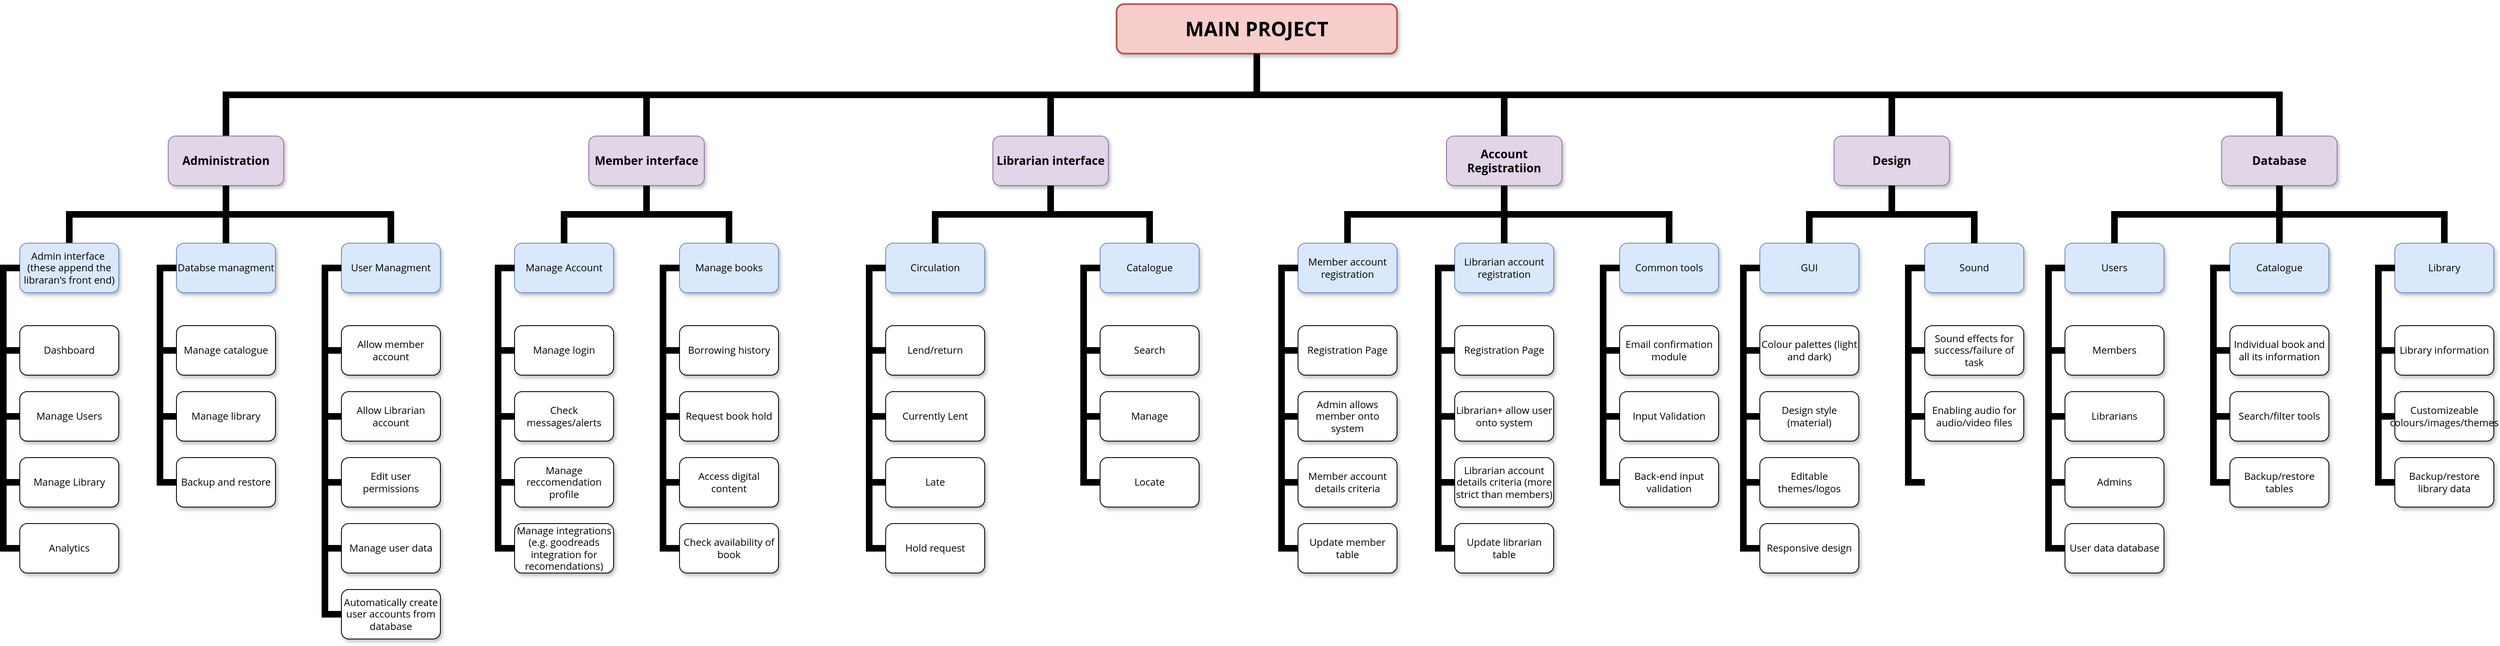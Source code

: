 <mxfile version="21.8.2" type="github">
  <diagram name="Page-1" id="64c3da0e-402f-94eb-ee01-a36477274f13">
    <mxGraphModel dx="6089" dy="2820" grid="1" gridSize="10" guides="1" tooltips="1" connect="1" arrows="1" fold="1" page="1" pageScale="1" pageWidth="1169" pageHeight="826" background="none" math="0" shadow="0">
      <root>
        <mxCell id="0" />
        <mxCell id="1" parent="0" />
        <mxCell id="2" value="MAIN PROJECT" style="whiteSpace=wrap;rounded=1;shadow=1;fontStyle=1;fontSize=24;labelBackgroundColor=none;strokeWidth=2;fillColor=#f8cecc;strokeColor=#b85450;fontFamily= Open Sans ;fontSource=https%3A%2F%2Ffonts.googleapis.com%2Fcss%3Ffamily%3D%2BOpen%2BSans%2B;" parent="1" vertex="1">
          <mxGeometry x="400" y="10" width="340" height="60" as="geometry" />
        </mxCell>
        <mxCell id="3" value="Member interface" style="whiteSpace=wrap;rounded=1;strokeColor=#9673a6;shadow=1;fontStyle=1;fontSize=14;labelBackgroundColor=none;fillColor=#e1d5e7;fontFamily= Open Sans ;fontSource=https%3A%2F%2Ffonts.googleapis.com%2Fcss%3Ffamily%3D%2BOpen%2BSans%2B;" parent="1" vertex="1">
          <mxGeometry x="-240" y="170.0" width="140" height="60" as="geometry" />
        </mxCell>
        <mxCell id="4" value="Librarian interface" style="whiteSpace=wrap;rounded=1;strokeColor=#9673a6;shadow=1;fontStyle=1;fontSize=14;labelBackgroundColor=none;fillColor=#e1d5e7;fontFamily= Open Sans ;fontSource=https%3A%2F%2Ffonts.googleapis.com%2Fcss%3Ffamily%3D%2BOpen%2BSans%2B;" parent="1" vertex="1">
          <mxGeometry x="250" y="170.0" width="140" height="60" as="geometry" />
        </mxCell>
        <mxCell id="6" value="Account Registratiion" style="whiteSpace=wrap;rounded=1;strokeColor=#9673a6;shadow=1;fontStyle=1;fontSize=14;labelBackgroundColor=none;fillColor=#e1d5e7;fontFamily= Open Sans ;fontSource=https%3A%2F%2Ffonts.googleapis.com%2Fcss%3Ffamily%3D%2BOpen%2BSans%2B;" parent="1" vertex="1">
          <mxGeometry x="800" y="170.0" width="140" height="60" as="geometry" />
        </mxCell>
        <mxCell id="7" value="Design" style="whiteSpace=wrap;rounded=1;strokeColor=#9673a6;shadow=1;fontStyle=1;fontSize=14;labelBackgroundColor=none;fillColor=#e1d5e7;fontFamily= Open Sans ;fontSource=https%3A%2F%2Ffonts.googleapis.com%2Fcss%3Ffamily%3D%2BOpen%2BSans%2B;" parent="1" vertex="1">
          <mxGeometry x="1270" y="170.0" width="140" height="60" as="geometry" />
        </mxCell>
        <mxCell id="8" value="Database" style="whiteSpace=wrap;rounded=1;strokeColor=#9673a6;shadow=1;fontStyle=1;fontSize=14;labelBackgroundColor=none;fillColor=#e1d5e7;fontFamily= Open Sans ;fontSource=https%3A%2F%2Ffonts.googleapis.com%2Fcss%3Ffamily%3D%2BOpen%2BSans%2B;" parent="1" vertex="1">
          <mxGeometry x="1740" y="170.0" width="140" height="60" as="geometry" />
        </mxCell>
        <mxCell id="10" value="Manage Account" style="whiteSpace=wrap;rounded=1;strokeColor=#6c8ebf;shadow=1;labelBackgroundColor=none;fillStyle=auto;fillColor=#dae8fc;perimeterSpacing=0;fontFamily= Open Sans ;fontSource=https%3A%2F%2Ffonts.googleapis.com%2Fcss%3Ffamily%3D%2BOpen%2BSans%2B;" parent="1" vertex="1">
          <mxGeometry x="-330" y="300.0" width="120" height="60" as="geometry" />
        </mxCell>
        <mxCell id="12" value="Manage books" style="whiteSpace=wrap;rounded=1;strokeColor=#6c8ebf;shadow=1;labelBackgroundColor=none;fillStyle=auto;fillColor=#dae8fc;perimeterSpacing=0;fontFamily= Open Sans ;fontSource=https%3A%2F%2Ffonts.googleapis.com%2Fcss%3Ffamily%3D%2BOpen%2BSans%2B;" parent="1" vertex="1">
          <mxGeometry x="-130" y="300.0" width="120" height="60" as="geometry" />
        </mxCell>
        <mxCell id="23" value="Manage login " style="whiteSpace=wrap;rounded=1;strokeColor=default;shadow=1;fontStyle=0;labelBackgroundColor=none;fillColor=default;perimeterSpacing=0;fontFamily= Open Sans ;fontSource=https%3A%2F%2Ffonts.googleapis.com%2Fcss%3Ffamily%3D%2BOpen%2BSans%2B;" parent="1" vertex="1">
          <mxGeometry x="-330.0" y="400.0" width="120" height="60" as="geometry" />
        </mxCell>
        <mxCell id="24" value="Check messages/alerts" style="whiteSpace=wrap;rounded=1;strokeColor=default;shadow=1;fontStyle=0;labelBackgroundColor=none;fillColor=default;perimeterSpacing=0;fontFamily= Open Sans ;fontSource=https%3A%2F%2Ffonts.googleapis.com%2Fcss%3Ffamily%3D%2BOpen%2BSans%2B;" parent="1" vertex="1">
          <mxGeometry x="-330.0" y="480.0" width="120" height="60" as="geometry" />
        </mxCell>
        <mxCell id="25" value="Manage reccomendation profile " style="whiteSpace=wrap;rounded=1;strokeColor=default;shadow=1;fontStyle=0;labelBackgroundColor=none;fillColor=default;perimeterSpacing=0;fontFamily= Open Sans ;fontSource=https%3A%2F%2Ffonts.googleapis.com%2Fcss%3Ffamily%3D%2BOpen%2BSans%2B;" parent="1" vertex="1">
          <mxGeometry x="-330.0" y="560.0" width="120" height="60" as="geometry" />
        </mxCell>
        <mxCell id="26" value="Manage integrations (e.g. goodreads integration for recomendations)" style="whiteSpace=wrap;rounded=1;strokeColor=default;shadow=1;fontStyle=0;labelBackgroundColor=none;fillColor=default;perimeterSpacing=0;fontFamily= Open Sans ;fontSource=https%3A%2F%2Ffonts.googleapis.com%2Fcss%3Ffamily%3D%2BOpen%2BSans%2B;" parent="1" vertex="1">
          <mxGeometry x="-330.0" y="640.0" width="120" height="60" as="geometry" />
        </mxCell>
        <mxCell id="38" value="Borrowing history" style="whiteSpace=wrap;rounded=1;strokeColor=default;shadow=1;fontStyle=0;labelBackgroundColor=none;fillColor=default;perimeterSpacing=0;fontFamily= Open Sans ;fontSource=https%3A%2F%2Ffonts.googleapis.com%2Fcss%3Ffamily%3D%2BOpen%2BSans%2B;" parent="1" vertex="1">
          <mxGeometry x="-130.0" y="400.0" width="120" height="60" as="geometry" />
        </mxCell>
        <mxCell id="39" value="Request book hold" style="whiteSpace=wrap;rounded=1;strokeColor=default;shadow=1;fontStyle=0;labelBackgroundColor=none;fillColor=default;perimeterSpacing=0;fontFamily= Open Sans ;fontSource=https%3A%2F%2Ffonts.googleapis.com%2Fcss%3Ffamily%3D%2BOpen%2BSans%2B;" parent="1" vertex="1">
          <mxGeometry x="-130.0" y="480.0" width="120" height="60" as="geometry" />
        </mxCell>
        <mxCell id="40" value="Access digital content" style="whiteSpace=wrap;rounded=1;strokeColor=default;shadow=1;fontStyle=0;labelBackgroundColor=none;fillColor=default;perimeterSpacing=0;fontFamily= Open Sans ;fontSource=https%3A%2F%2Ffonts.googleapis.com%2Fcss%3Ffamily%3D%2BOpen%2BSans%2B;" parent="1" vertex="1">
          <mxGeometry x="-130.0" y="560.0" width="120" height="60" as="geometry" />
        </mxCell>
        <mxCell id="41" value="Check availability of book" style="whiteSpace=wrap;rounded=1;strokeColor=default;shadow=1;fontStyle=0;labelBackgroundColor=none;fillColor=default;perimeterSpacing=0;fontFamily= Open Sans ;fontSource=https%3A%2F%2Ffonts.googleapis.com%2Fcss%3Ffamily%3D%2BOpen%2BSans%2B;" parent="1" vertex="1">
          <mxGeometry x="-130.0" y="640.0" width="120" height="60" as="geometry" />
        </mxCell>
        <mxCell id="43" value="Circulation" style="whiteSpace=wrap;rounded=1;strokeColor=#6c8ebf;shadow=1;labelBackgroundColor=none;fillStyle=auto;fillColor=#dae8fc;perimeterSpacing=0;fontFamily= Open Sans ;fontSource=https%3A%2F%2Ffonts.googleapis.com%2Fcss%3Ffamily%3D%2BOpen%2BSans%2B;" parent="1" vertex="1">
          <mxGeometry x="120.0" y="300.0" width="120" height="60" as="geometry" />
        </mxCell>
        <mxCell id="44" value="Catalogue" style="whiteSpace=wrap;rounded=1;strokeColor=#6c8ebf;shadow=1;labelBackgroundColor=none;fillStyle=auto;fillColor=#dae8fc;perimeterSpacing=0;fontFamily= Open Sans ;fontSource=https%3A%2F%2Ffonts.googleapis.com%2Fcss%3Ffamily%3D%2BOpen%2BSans%2B;" parent="1" vertex="1">
          <mxGeometry x="380.0" y="300.0" width="120" height="60" as="geometry" />
        </mxCell>
        <mxCell id="45" value="Lend/return" style="whiteSpace=wrap;rounded=1;strokeColor=default;shadow=1;fontStyle=0;labelBackgroundColor=none;fillColor=default;perimeterSpacing=0;fontFamily= Open Sans ;fontSource=https%3A%2F%2Ffonts.googleapis.com%2Fcss%3Ffamily%3D%2BOpen%2BSans%2B;" parent="1" vertex="1">
          <mxGeometry x="120.0" y="400.0" width="120" height="60" as="geometry" />
        </mxCell>
        <mxCell id="46" value="Currently Lent" style="whiteSpace=wrap;rounded=1;strokeColor=default;shadow=1;fontStyle=0;labelBackgroundColor=none;fillColor=default;perimeterSpacing=0;fontFamily= Open Sans ;fontSource=https%3A%2F%2Ffonts.googleapis.com%2Fcss%3Ffamily%3D%2BOpen%2BSans%2B;" parent="1" vertex="1">
          <mxGeometry x="120.0" y="480.0" width="120" height="60" as="geometry" />
        </mxCell>
        <mxCell id="47" value="Late" style="whiteSpace=wrap;rounded=1;strokeColor=default;shadow=1;fontStyle=0;labelBackgroundColor=none;fillColor=default;perimeterSpacing=0;fontFamily= Open Sans ;fontSource=https%3A%2F%2Ffonts.googleapis.com%2Fcss%3Ffamily%3D%2BOpen%2BSans%2B;" parent="1" vertex="1">
          <mxGeometry x="120.0" y="560.0" width="120" height="60" as="geometry" />
        </mxCell>
        <mxCell id="48" value="Hold request" style="whiteSpace=wrap;rounded=1;strokeColor=default;shadow=1;fontStyle=0;labelBackgroundColor=none;fillColor=default;perimeterSpacing=0;fontFamily= Open Sans ;fontSource=https%3A%2F%2Ffonts.googleapis.com%2Fcss%3Ffamily%3D%2BOpen%2BSans%2B;" parent="1" vertex="1">
          <mxGeometry x="120" y="640.0" width="120" height="60" as="geometry" />
        </mxCell>
        <mxCell id="50" value="Search" style="whiteSpace=wrap;rounded=1;strokeColor=default;shadow=1;fontStyle=0;labelBackgroundColor=none;fillColor=default;perimeterSpacing=0;fontFamily= Open Sans ;fontSource=https%3A%2F%2Ffonts.googleapis.com%2Fcss%3Ffamily%3D%2BOpen%2BSans%2B;" parent="1" vertex="1">
          <mxGeometry x="380.0" y="400.0" width="120" height="60" as="geometry" />
        </mxCell>
        <mxCell id="51" value="Manage" style="whiteSpace=wrap;rounded=1;strokeColor=default;shadow=1;fontStyle=0;labelBackgroundColor=none;fillColor=default;perimeterSpacing=0;fontFamily= Open Sans ;fontSource=https%3A%2F%2Ffonts.googleapis.com%2Fcss%3Ffamily%3D%2BOpen%2BSans%2B;" parent="1" vertex="1">
          <mxGeometry x="380.0" y="480.0" width="120" height="60" as="geometry" />
        </mxCell>
        <mxCell id="52" value="Locate" style="whiteSpace=wrap;rounded=1;strokeColor=default;shadow=1;fontStyle=0;labelBackgroundColor=none;fillColor=default;perimeterSpacing=0;fontFamily= Open Sans ;fontSource=https%3A%2F%2Ffonts.googleapis.com%2Fcss%3Ffamily%3D%2BOpen%2BSans%2B;" parent="1" vertex="1">
          <mxGeometry x="380.0" y="560.0" width="120" height="60" as="geometry" />
        </mxCell>
        <mxCell id="103" value="" style="edgeStyle=elbowEdgeStyle;elbow=vertical;rounded=0;fontColor=default;endArrow=none;endFill=0;strokeWidth=8;labelBackgroundColor=none;fontFamily= Open Sans ;fontSource=https%3A%2F%2Ffonts.googleapis.com%2Fcss%3Ffamily%3D%2BOpen%2BSans%2B;" parent="1" source="3" target="10" edge="1">
          <mxGeometry width="100" height="100" relative="1" as="geometry">
            <mxPoint x="-380" y="290" as="sourcePoint" />
            <mxPoint x="-280" y="190" as="targetPoint" />
          </mxGeometry>
        </mxCell>
        <mxCell id="104" value="" style="edgeStyle=elbowEdgeStyle;elbow=vertical;rounded=0;fontColor=default;endArrow=none;endFill=0;strokeWidth=8;labelBackgroundColor=none;fontFamily= Open Sans ;fontSource=https%3A%2F%2Ffonts.googleapis.com%2Fcss%3Ffamily%3D%2BOpen%2BSans%2B;" parent="1" source="3" target="12" edge="1">
          <mxGeometry width="100" height="100" relative="1" as="geometry">
            <mxPoint x="-40" y="290" as="sourcePoint" />
            <mxPoint x="60" y="190" as="targetPoint" />
          </mxGeometry>
        </mxCell>
        <mxCell id="105" value="" style="edgeStyle=elbowEdgeStyle;elbow=horizontal;rounded=0;fontColor=default;endArrow=none;endFill=0;strokeWidth=8;labelBackgroundColor=none;fontFamily= Open Sans ;fontSource=https%3A%2F%2Ffonts.googleapis.com%2Fcss%3Ffamily%3D%2BOpen%2BSans%2B;" parent="1" source="10" target="23" edge="1">
          <mxGeometry width="100" height="100" relative="1" as="geometry">
            <mxPoint x="-390" y="480" as="sourcePoint" />
            <mxPoint x="-290" y="380" as="targetPoint" />
            <Array as="points">
              <mxPoint x="-350" y="380" />
            </Array>
          </mxGeometry>
        </mxCell>
        <mxCell id="106" value="" style="edgeStyle=elbowEdgeStyle;elbow=horizontal;rounded=0;fontColor=default;endArrow=none;endFill=0;strokeWidth=8;labelBackgroundColor=none;fontFamily= Open Sans ;fontSource=https%3A%2F%2Ffonts.googleapis.com%2Fcss%3Ffamily%3D%2BOpen%2BSans%2B;" parent="1" source="10" target="24" edge="1">
          <mxGeometry width="100" height="100" relative="1" as="geometry">
            <mxPoint x="-320" y="340" as="sourcePoint" />
            <mxPoint x="-320" y="440" as="targetPoint" />
            <Array as="points">
              <mxPoint x="-350" y="400" />
            </Array>
          </mxGeometry>
        </mxCell>
        <mxCell id="109" value="" style="edgeStyle=elbowEdgeStyle;elbow=horizontal;rounded=0;fontColor=default;endArrow=none;endFill=0;strokeWidth=8;labelBackgroundColor=none;fontFamily= Open Sans ;fontSource=https%3A%2F%2Ffonts.googleapis.com%2Fcss%3Ffamily%3D%2BOpen%2BSans%2B;" parent="1" source="10" target="26" edge="1">
          <mxGeometry width="100" height="100" relative="1" as="geometry">
            <mxPoint x="-300" y="360" as="sourcePoint" />
            <mxPoint x="-300" y="460" as="targetPoint" />
            <Array as="points">
              <mxPoint x="-350" y="410" />
            </Array>
          </mxGeometry>
        </mxCell>
        <mxCell id="110" value="" style="edgeStyle=elbowEdgeStyle;elbow=horizontal;rounded=0;fontColor=default;endArrow=none;endFill=0;strokeWidth=8;labelBackgroundColor=none;fontFamily= Open Sans ;fontSource=https%3A%2F%2Ffonts.googleapis.com%2Fcss%3Ffamily%3D%2BOpen%2BSans%2B;" parent="1" source="10" target="25" edge="1">
          <mxGeometry width="100" height="100" relative="1" as="geometry">
            <mxPoint x="-290" y="370" as="sourcePoint" />
            <mxPoint x="-290" y="470" as="targetPoint" />
            <Array as="points">
              <mxPoint x="-350" y="430" />
            </Array>
          </mxGeometry>
        </mxCell>
        <mxCell id="111" value="" style="edgeStyle=elbowEdgeStyle;elbow=horizontal;rounded=0;fontColor=default;endArrow=none;endFill=0;strokeWidth=8;labelBackgroundColor=none;fontFamily= Open Sans ;fontSource=https%3A%2F%2Ffonts.googleapis.com%2Fcss%3Ffamily%3D%2BOpen%2BSans%2B;" parent="1" target="38" edge="1">
          <mxGeometry width="100" height="100" relative="1" as="geometry">
            <mxPoint x="-140" y="330.0" as="sourcePoint" />
            <mxPoint x="-140" y="430.0" as="targetPoint" />
            <Array as="points">
              <mxPoint x="-150" y="380" />
            </Array>
          </mxGeometry>
        </mxCell>
        <mxCell id="112" value="" style="edgeStyle=elbowEdgeStyle;elbow=horizontal;rounded=0;fontColor=default;endArrow=none;endFill=0;strokeWidth=8;labelBackgroundColor=none;fontFamily= Open Sans ;fontSource=https%3A%2F%2Ffonts.googleapis.com%2Fcss%3Ffamily%3D%2BOpen%2BSans%2B;" parent="1" source="12" target="39" edge="1">
          <mxGeometry width="100" height="100" relative="1" as="geometry">
            <mxPoint x="-140" y="330.0" as="sourcePoint" />
            <mxPoint x="-140" y="510.0" as="targetPoint" />
            <Array as="points">
              <mxPoint x="-150" y="420" />
            </Array>
          </mxGeometry>
        </mxCell>
        <mxCell id="114" value="" style="edgeStyle=elbowEdgeStyle;elbow=horizontal;rounded=0;fontColor=default;endArrow=none;endFill=0;strokeWidth=8;labelBackgroundColor=none;fontFamily= Open Sans ;fontSource=https%3A%2F%2Ffonts.googleapis.com%2Fcss%3Ffamily%3D%2BOpen%2BSans%2B;" parent="1" source="12" target="41" edge="1">
          <mxGeometry width="100" height="100" relative="1" as="geometry">
            <mxPoint x="-140" y="330.0" as="sourcePoint" />
            <mxPoint x="-140.0" y="670.0" as="targetPoint" />
            <Array as="points">
              <mxPoint x="-150" y="500" />
            </Array>
          </mxGeometry>
        </mxCell>
        <mxCell id="115" value="" style="edgeStyle=elbowEdgeStyle;elbow=horizontal;rounded=0;fontColor=default;endArrow=none;endFill=0;strokeWidth=8;labelBackgroundColor=none;fontFamily= Open Sans ;fontSource=https%3A%2F%2Ffonts.googleapis.com%2Fcss%3Ffamily%3D%2BOpen%2BSans%2B;" parent="1" source="12" target="40" edge="1">
          <mxGeometry width="100" height="100" relative="1" as="geometry">
            <mxPoint x="-140" y="330.0" as="sourcePoint" />
            <mxPoint x="-140" y="590.0" as="targetPoint" />
            <Array as="points">
              <mxPoint x="-150" y="460" />
            </Array>
          </mxGeometry>
        </mxCell>
        <mxCell id="116" value="" style="edgeStyle=elbowEdgeStyle;elbow=vertical;rounded=0;fontColor=default;endArrow=none;endFill=0;strokeWidth=8;labelBackgroundColor=none;fontFamily= Open Sans ;fontSource=https%3A%2F%2Ffonts.googleapis.com%2Fcss%3Ffamily%3D%2BOpen%2BSans%2B;" parent="1" source="4" target="43" edge="1">
          <mxGeometry width="100" height="100" relative="1" as="geometry">
            <mxPoint x="-40" y="240.0" as="sourcePoint" />
            <mxPoint x="-140" y="310" as="targetPoint" />
          </mxGeometry>
        </mxCell>
        <mxCell id="117" value="" style="edgeStyle=elbowEdgeStyle;elbow=vertical;rounded=0;fontColor=default;endArrow=none;endFill=0;strokeWidth=8;labelBackgroundColor=none;fontFamily= Open Sans ;fontSource=https%3A%2F%2Ffonts.googleapis.com%2Fcss%3Ffamily%3D%2BOpen%2BSans%2B;" parent="1" source="4" target="44" edge="1">
          <mxGeometry width="100" height="100" relative="1" as="geometry">
            <mxPoint x="-40" y="240.0" as="sourcePoint" />
            <mxPoint x="60" y="310" as="targetPoint" />
          </mxGeometry>
        </mxCell>
        <mxCell id="118" value="" style="edgeStyle=elbowEdgeStyle;elbow=horizontal;rounded=0;fontColor=default;endArrow=none;endFill=0;strokeWidth=8;labelBackgroundColor=none;fontFamily= Open Sans ;fontSource=https%3A%2F%2Ffonts.googleapis.com%2Fcss%3Ffamily%3D%2BOpen%2BSans%2B;" parent="1" source="43" target="45" edge="1">
          <mxGeometry width="100" height="100" relative="1" as="geometry">
            <mxPoint x="100" y="330.0" as="sourcePoint" />
            <mxPoint x="110.0" y="430" as="targetPoint" />
            <Array as="points">
              <mxPoint x="100" y="380" />
            </Array>
          </mxGeometry>
        </mxCell>
        <mxCell id="119" value="" style="edgeStyle=elbowEdgeStyle;elbow=horizontal;rounded=0;fontColor=default;endArrow=none;endFill=0;strokeWidth=8;labelBackgroundColor=none;fontFamily= Open Sans ;fontSource=https%3A%2F%2Ffonts.googleapis.com%2Fcss%3Ffamily%3D%2BOpen%2BSans%2B;" parent="1" source="43" target="46" edge="1">
          <mxGeometry width="100" height="100" relative="1" as="geometry">
            <mxPoint x="110" y="330" as="sourcePoint" />
            <mxPoint x="110.0" y="510" as="targetPoint" />
            <Array as="points">
              <mxPoint x="100" y="420" />
            </Array>
          </mxGeometry>
        </mxCell>
        <mxCell id="121" value="" style="edgeStyle=elbowEdgeStyle;elbow=horizontal;rounded=0;fontColor=default;endArrow=none;endFill=0;strokeWidth=8;labelBackgroundColor=none;fontFamily= Open Sans ;fontSource=https%3A%2F%2Ffonts.googleapis.com%2Fcss%3Ffamily%3D%2BOpen%2BSans%2B;" parent="1" source="43" target="48" edge="1">
          <mxGeometry width="100" height="100" relative="1" as="geometry">
            <mxPoint x="110" y="330" as="sourcePoint" />
            <mxPoint x="110" y="670" as="targetPoint" />
            <Array as="points">
              <mxPoint x="100" y="500" />
            </Array>
          </mxGeometry>
        </mxCell>
        <mxCell id="122" value="" style="edgeStyle=elbowEdgeStyle;elbow=horizontal;rounded=0;fontColor=default;endArrow=none;endFill=0;strokeWidth=8;labelBackgroundColor=none;fontFamily= Open Sans ;fontSource=https%3A%2F%2Ffonts.googleapis.com%2Fcss%3Ffamily%3D%2BOpen%2BSans%2B;" parent="1" source="43" target="47" edge="1">
          <mxGeometry width="100" height="100" relative="1" as="geometry">
            <mxPoint x="110" y="330" as="sourcePoint" />
            <mxPoint x="110.0" y="590" as="targetPoint" />
            <Array as="points">
              <mxPoint x="100" y="470" />
            </Array>
          </mxGeometry>
        </mxCell>
        <mxCell id="123" value="" style="edgeStyle=elbowEdgeStyle;elbow=horizontal;rounded=0;fontColor=default;endArrow=none;endFill=0;strokeWidth=8;labelBackgroundColor=none;fontFamily= Open Sans ;fontSource=https%3A%2F%2Ffonts.googleapis.com%2Fcss%3Ffamily%3D%2BOpen%2BSans%2B;" parent="1" source="44" target="50" edge="1">
          <mxGeometry width="100" height="100" relative="1" as="geometry">
            <mxPoint x="350" y="330.0" as="sourcePoint" />
            <mxPoint x="360.0" y="430" as="targetPoint" />
            <Array as="points">
              <mxPoint x="360" y="380" />
            </Array>
          </mxGeometry>
        </mxCell>
        <mxCell id="124" value="" style="edgeStyle=elbowEdgeStyle;elbow=horizontal;rounded=0;fontColor=default;endArrow=none;endFill=0;strokeWidth=8;labelBackgroundColor=none;fontFamily= Open Sans ;fontSource=https%3A%2F%2Ffonts.googleapis.com%2Fcss%3Ffamily%3D%2BOpen%2BSans%2B;" parent="1" source="44" target="51" edge="1">
          <mxGeometry width="100" height="100" relative="1" as="geometry">
            <mxPoint x="360" y="330" as="sourcePoint" />
            <mxPoint x="360.0" y="510" as="targetPoint" />
            <Array as="points">
              <mxPoint x="360" y="420" />
            </Array>
          </mxGeometry>
        </mxCell>
        <mxCell id="127" value="" style="edgeStyle=elbowEdgeStyle;elbow=horizontal;rounded=0;fontColor=default;endArrow=none;endFill=0;strokeWidth=8;labelBackgroundColor=none;fontFamily= Open Sans ;fontSource=https%3A%2F%2Ffonts.googleapis.com%2Fcss%3Ffamily%3D%2BOpen%2BSans%2B;" parent="1" source="44" target="52" edge="1">
          <mxGeometry width="100" height="100" relative="1" as="geometry">
            <mxPoint x="360" y="330" as="sourcePoint" />
            <mxPoint x="360.0" y="590" as="targetPoint" />
            <Array as="points">
              <mxPoint x="360" y="470" />
            </Array>
          </mxGeometry>
        </mxCell>
        <mxCell id="133" value="Librarian account registration" style="whiteSpace=wrap;rounded=1;strokeColor=#6c8ebf;shadow=1;labelBackgroundColor=none;fillStyle=auto;fillColor=#dae8fc;perimeterSpacing=0;fontFamily= Open Sans ;fontSource=https%3A%2F%2Ffonts.googleapis.com%2Fcss%3Ffamily%3D%2BOpen%2BSans%2B;" parent="1" vertex="1">
          <mxGeometry x="810.0" y="300.0" width="120" height="60" as="geometry" />
        </mxCell>
        <mxCell id="134" value="Common tools" style="whiteSpace=wrap;rounded=1;strokeColor=#6c8ebf;shadow=1;labelBackgroundColor=none;fillStyle=auto;fillColor=#dae8fc;perimeterSpacing=0;fontFamily= Open Sans ;fontSource=https%3A%2F%2Ffonts.googleapis.com%2Fcss%3Ffamily%3D%2BOpen%2BSans%2B;" parent="1" vertex="1">
          <mxGeometry x="1010.0" y="300.0" width="120" height="60" as="geometry" />
        </mxCell>
        <mxCell id="135" value="Registration Page" style="whiteSpace=wrap;rounded=1;shadow=1;fontStyle=0;labelBackgroundColor=none;perimeterSpacing=0;fontFamily= Open Sans ;fontSource=https%3A%2F%2Ffonts.googleapis.com%2Fcss%3Ffamily%3D%2BOpen%2BSans%2B;" parent="1" vertex="1">
          <mxGeometry x="810.0" y="400.0" width="120" height="60" as="geometry" />
        </mxCell>
        <mxCell id="136" value="Librarian+ allow user onto system" style="whiteSpace=wrap;rounded=1;strokeColor=default;shadow=1;fontStyle=0;labelBackgroundColor=none;fillColor=default;perimeterSpacing=0;fontFamily= Open Sans ;fontSource=https%3A%2F%2Ffonts.googleapis.com%2Fcss%3Ffamily%3D%2BOpen%2BSans%2B;" parent="1" vertex="1">
          <mxGeometry x="810.0" y="480.0" width="120" height="60" as="geometry" />
        </mxCell>
        <mxCell id="137" value="Librarian account details criteria (more strict than members)" style="whiteSpace=wrap;rounded=1;strokeColor=default;shadow=1;fontStyle=0;labelBackgroundColor=none;fillColor=default;perimeterSpacing=0;fontFamily= Open Sans ;fontSource=https%3A%2F%2Ffonts.googleapis.com%2Fcss%3Ffamily%3D%2BOpen%2BSans%2B;" parent="1" vertex="1">
          <mxGeometry x="810.0" y="560.0" width="120" height="60" as="geometry" />
        </mxCell>
        <mxCell id="138" value="Update librarian table" style="whiteSpace=wrap;rounded=1;strokeColor=default;shadow=1;fontStyle=0;labelBackgroundColor=none;fillColor=default;perimeterSpacing=0;fontFamily= Open Sans ;fontSource=https%3A%2F%2Ffonts.googleapis.com%2Fcss%3Ffamily%3D%2BOpen%2BSans%2B;" parent="1" vertex="1">
          <mxGeometry x="810" y="640.0" width="120" height="60" as="geometry" />
        </mxCell>
        <mxCell id="140" value="Email confirmation module" style="whiteSpace=wrap;rounded=1;shadow=1;fontStyle=0;labelBackgroundColor=none;perimeterSpacing=0;fontFamily= Open Sans ;fontSource=https%3A%2F%2Ffonts.googleapis.com%2Fcss%3Ffamily%3D%2BOpen%2BSans%2B;" parent="1" vertex="1">
          <mxGeometry x="1010.0" y="400.0" width="120" height="60" as="geometry" />
        </mxCell>
        <mxCell id="141" value="Input Validation" style="whiteSpace=wrap;rounded=1;shadow=1;fontStyle=0;labelBackgroundColor=none;perimeterSpacing=0;fontFamily= Open Sans ;fontSource=https%3A%2F%2Ffonts.googleapis.com%2Fcss%3Ffamily%3D%2BOpen%2BSans%2B;" parent="1" vertex="1">
          <mxGeometry x="1010.0" y="480.0" width="120" height="60" as="geometry" />
        </mxCell>
        <mxCell id="142" value="Back-end input validation" style="whiteSpace=wrap;rounded=1;shadow=1;fontStyle=0;labelBackgroundColor=none;perimeterSpacing=0;fontFamily= Open Sans ;fontSource=https%3A%2F%2Ffonts.googleapis.com%2Fcss%3Ffamily%3D%2BOpen%2BSans%2B;" parent="1" vertex="1">
          <mxGeometry x="1010.0" y="560.0" width="120" height="60" as="geometry" />
        </mxCell>
        <mxCell id="145" value="" style="edgeStyle=elbowEdgeStyle;elbow=horizontal;rounded=0;fontColor=default;endArrow=none;endFill=0;strokeWidth=8;labelBackgroundColor=none;fontFamily= Open Sans ;fontSource=https%3A%2F%2Ffonts.googleapis.com%2Fcss%3Ffamily%3D%2BOpen%2BSans%2B;" parent="1" source="133" target="135" edge="1">
          <mxGeometry width="100" height="100" relative="1" as="geometry">
            <mxPoint x="790" y="330.0" as="sourcePoint" />
            <mxPoint x="800.0" y="430" as="targetPoint" />
            <Array as="points">
              <mxPoint x="790" y="380" />
            </Array>
          </mxGeometry>
        </mxCell>
        <mxCell id="146" value="" style="edgeStyle=elbowEdgeStyle;elbow=horizontal;rounded=0;fontColor=default;endArrow=none;endFill=0;strokeWidth=8;labelBackgroundColor=none;fontFamily= Open Sans ;fontSource=https%3A%2F%2Ffonts.googleapis.com%2Fcss%3Ffamily%3D%2BOpen%2BSans%2B;" parent="1" source="133" target="136" edge="1">
          <mxGeometry width="100" height="100" relative="1" as="geometry">
            <mxPoint x="800" y="330" as="sourcePoint" />
            <mxPoint x="800.0" y="510" as="targetPoint" />
            <Array as="points">
              <mxPoint x="790" y="420" />
            </Array>
          </mxGeometry>
        </mxCell>
        <mxCell id="148" value="" style="edgeStyle=elbowEdgeStyle;elbow=horizontal;rounded=0;fontColor=default;endArrow=none;endFill=0;strokeWidth=8;labelBackgroundColor=none;fontFamily= Open Sans ;fontSource=https%3A%2F%2Ffonts.googleapis.com%2Fcss%3Ffamily%3D%2BOpen%2BSans%2B;" parent="1" source="133" target="138" edge="1">
          <mxGeometry width="100" height="100" relative="1" as="geometry">
            <mxPoint x="800" y="330" as="sourcePoint" />
            <mxPoint x="800" y="670" as="targetPoint" />
            <Array as="points">
              <mxPoint x="790" y="500" />
            </Array>
          </mxGeometry>
        </mxCell>
        <mxCell id="149" value="" style="edgeStyle=elbowEdgeStyle;elbow=horizontal;rounded=0;fontColor=default;endArrow=none;endFill=0;strokeWidth=8;labelBackgroundColor=none;fontFamily= Open Sans ;fontSource=https%3A%2F%2Ffonts.googleapis.com%2Fcss%3Ffamily%3D%2BOpen%2BSans%2B;" parent="1" source="133" target="137" edge="1">
          <mxGeometry width="100" height="100" relative="1" as="geometry">
            <mxPoint x="800" y="330" as="sourcePoint" />
            <mxPoint x="800.0" y="590" as="targetPoint" />
            <Array as="points">
              <mxPoint x="790" y="470" />
            </Array>
          </mxGeometry>
        </mxCell>
        <mxCell id="150" value="" style="edgeStyle=elbowEdgeStyle;elbow=horizontal;rounded=0;fontColor=default;endArrow=none;endFill=0;strokeWidth=8;labelBackgroundColor=none;fontFamily= Open Sans ;fontSource=https%3A%2F%2Ffonts.googleapis.com%2Fcss%3Ffamily%3D%2BOpen%2BSans%2B;" parent="1" source="134" target="140" edge="1">
          <mxGeometry width="100" height="100" relative="1" as="geometry">
            <mxPoint x="980" y="330.0" as="sourcePoint" />
            <mxPoint x="990.0" y="430" as="targetPoint" />
            <Array as="points">
              <mxPoint x="990" y="380" />
            </Array>
          </mxGeometry>
        </mxCell>
        <mxCell id="151" value="" style="edgeStyle=elbowEdgeStyle;elbow=horizontal;rounded=0;fontColor=default;endArrow=none;endFill=0;strokeWidth=8;labelBackgroundColor=none;fontFamily= Open Sans ;fontSource=https%3A%2F%2Ffonts.googleapis.com%2Fcss%3Ffamily%3D%2BOpen%2BSans%2B;" parent="1" source="134" target="141" edge="1">
          <mxGeometry width="100" height="100" relative="1" as="geometry">
            <mxPoint x="990" y="330" as="sourcePoint" />
            <mxPoint x="990.0" y="510" as="targetPoint" />
            <Array as="points">
              <mxPoint x="990" y="420" />
            </Array>
          </mxGeometry>
        </mxCell>
        <mxCell id="154" value="" style="edgeStyle=elbowEdgeStyle;elbow=horizontal;rounded=0;fontColor=default;endArrow=none;endFill=0;strokeWidth=8;labelBackgroundColor=none;fontFamily= Open Sans ;fontSource=https%3A%2F%2Ffonts.googleapis.com%2Fcss%3Ffamily%3D%2BOpen%2BSans%2B;" parent="1" source="134" target="142" edge="1">
          <mxGeometry width="100" height="100" relative="1" as="geometry">
            <mxPoint x="990" y="330" as="sourcePoint" />
            <mxPoint x="990.0" y="590" as="targetPoint" />
            <Array as="points">
              <mxPoint x="990" y="470" />
            </Array>
          </mxGeometry>
        </mxCell>
        <mxCell id="155" value="GUI" style="whiteSpace=wrap;rounded=1;strokeColor=#6c8ebf;shadow=1;labelBackgroundColor=none;fillStyle=auto;fillColor=#dae8fc;perimeterSpacing=0;fontFamily= Open Sans ;fontSource=https%3A%2F%2Ffonts.googleapis.com%2Fcss%3Ffamily%3D%2BOpen%2BSans%2B;" parent="1" vertex="1">
          <mxGeometry x="1180.0" y="300.0" width="120" height="60" as="geometry" />
        </mxCell>
        <mxCell id="156" value="Sound" style="whiteSpace=wrap;rounded=1;strokeColor=#6c8ebf;shadow=1;labelBackgroundColor=none;fillStyle=auto;fillColor=#dae8fc;perimeterSpacing=0;fontFamily= Open Sans ;fontSource=https%3A%2F%2Ffonts.googleapis.com%2Fcss%3Ffamily%3D%2BOpen%2BSans%2B;" parent="1" vertex="1">
          <mxGeometry x="1380.0" y="300.0" width="120" height="60" as="geometry" />
        </mxCell>
        <mxCell id="157" value="Colour palettes (light and dark)" style="whiteSpace=wrap;rounded=1;strokeColor=default;shadow=1;fontStyle=0;labelBackgroundColor=none;fillColor=default;perimeterSpacing=0;fontFamily= Open Sans ;fontSource=https%3A%2F%2Ffonts.googleapis.com%2Fcss%3Ffamily%3D%2BOpen%2BSans%2B;" parent="1" vertex="1">
          <mxGeometry x="1180.0" y="400.0" width="120" height="60" as="geometry" />
        </mxCell>
        <mxCell id="158" value="Design style (material)" style="whiteSpace=wrap;rounded=1;strokeColor=default;shadow=1;fontStyle=0;labelBackgroundColor=none;fillColor=default;perimeterSpacing=0;fontFamily= Open Sans ;fontSource=https%3A%2F%2Ffonts.googleapis.com%2Fcss%3Ffamily%3D%2BOpen%2BSans%2B;" parent="1" vertex="1">
          <mxGeometry x="1180" y="480.0" width="120" height="60" as="geometry" />
        </mxCell>
        <mxCell id="159" value="Editable themes/logos" style="whiteSpace=wrap;rounded=1;strokeColor=default;shadow=1;fontStyle=0;labelBackgroundColor=none;fillColor=default;perimeterSpacing=0;fontFamily= Open Sans ;fontSource=https%3A%2F%2Ffonts.googleapis.com%2Fcss%3Ffamily%3D%2BOpen%2BSans%2B;" parent="1" vertex="1">
          <mxGeometry x="1180.0" y="560.0" width="120" height="60" as="geometry" />
        </mxCell>
        <mxCell id="160" value="Responsive design" style="whiteSpace=wrap;rounded=1;strokeColor=default;shadow=1;fontStyle=0;labelBackgroundColor=none;fillColor=default;perimeterSpacing=0;fontFamily= Open Sans ;fontSource=https%3A%2F%2Ffonts.googleapis.com%2Fcss%3Ffamily%3D%2BOpen%2BSans%2B;" parent="1" vertex="1">
          <mxGeometry x="1180" y="640.0" width="120" height="60" as="geometry" />
        </mxCell>
        <mxCell id="162" value="Sound effects for success/failure of task" style="whiteSpace=wrap;rounded=1;strokeColor=default;shadow=1;fontStyle=0;labelBackgroundColor=none;fillColor=default;perimeterSpacing=0;fontFamily= Open Sans ;fontSource=https%3A%2F%2Ffonts.googleapis.com%2Fcss%3Ffamily%3D%2BOpen%2BSans%2B;" parent="1" vertex="1">
          <mxGeometry x="1380.0" y="400.0" width="120" height="60" as="geometry" />
        </mxCell>
        <mxCell id="163" value="Enabling audio for audio/video files" style="whiteSpace=wrap;rounded=1;strokeColor=default;shadow=1;fontStyle=0;labelBackgroundColor=none;fillColor=default;perimeterSpacing=0;fontFamily= Open Sans ;fontSource=https%3A%2F%2Ffonts.googleapis.com%2Fcss%3Ffamily%3D%2BOpen%2BSans%2B;" parent="1" vertex="1">
          <mxGeometry x="1380.0" y="480.0" width="120" height="60" as="geometry" />
        </mxCell>
        <mxCell id="167" value="" style="edgeStyle=elbowEdgeStyle;elbow=horizontal;rounded=0;fontColor=default;endArrow=none;endFill=0;strokeWidth=8;labelBackgroundColor=none;fontFamily= Open Sans ;fontSource=https%3A%2F%2Ffonts.googleapis.com%2Fcss%3Ffamily%3D%2BOpen%2BSans%2B;" parent="1" source="155" target="157" edge="1">
          <mxGeometry width="100" height="100" relative="1" as="geometry">
            <mxPoint x="1160" y="330.0" as="sourcePoint" />
            <mxPoint x="1170.0" y="430.0" as="targetPoint" />
            <Array as="points">
              <mxPoint x="1160" y="380.0" />
            </Array>
          </mxGeometry>
        </mxCell>
        <mxCell id="168" value="" style="edgeStyle=elbowEdgeStyle;elbow=horizontal;rounded=0;fontColor=default;endArrow=none;endFill=0;strokeWidth=8;labelBackgroundColor=none;fontFamily= Open Sans ;fontSource=https%3A%2F%2Ffonts.googleapis.com%2Fcss%3Ffamily%3D%2BOpen%2BSans%2B;" parent="1" source="155" target="158" edge="1">
          <mxGeometry width="100" height="100" relative="1" as="geometry">
            <mxPoint x="1170" y="330.0" as="sourcePoint" />
            <mxPoint x="1170.0" y="510.0" as="targetPoint" />
            <Array as="points">
              <mxPoint x="1160" y="420.0" />
            </Array>
          </mxGeometry>
        </mxCell>
        <mxCell id="170" value="" style="edgeStyle=elbowEdgeStyle;elbow=horizontal;rounded=0;fontColor=default;endArrow=none;endFill=0;strokeWidth=8;labelBackgroundColor=none;fontFamily= Open Sans ;fontSource=https%3A%2F%2Ffonts.googleapis.com%2Fcss%3Ffamily%3D%2BOpen%2BSans%2B;" parent="1" source="155" target="160" edge="1">
          <mxGeometry width="100" height="100" relative="1" as="geometry">
            <mxPoint x="1170" y="330.0" as="sourcePoint" />
            <mxPoint x="1170" y="670.0" as="targetPoint" />
            <Array as="points">
              <mxPoint x="1160" y="500.0" />
            </Array>
          </mxGeometry>
        </mxCell>
        <mxCell id="171" value="" style="edgeStyle=elbowEdgeStyle;elbow=horizontal;rounded=0;fontColor=default;endArrow=none;endFill=0;strokeWidth=8;labelBackgroundColor=none;fontFamily= Open Sans ;fontSource=https%3A%2F%2Ffonts.googleapis.com%2Fcss%3Ffamily%3D%2BOpen%2BSans%2B;" parent="1" source="155" target="159" edge="1">
          <mxGeometry width="100" height="100" relative="1" as="geometry">
            <mxPoint x="1170" y="330.0" as="sourcePoint" />
            <mxPoint x="1170.0" y="590.0" as="targetPoint" />
            <Array as="points">
              <mxPoint x="1160" y="470.0" />
            </Array>
          </mxGeometry>
        </mxCell>
        <mxCell id="172" value="" style="edgeStyle=elbowEdgeStyle;elbow=horizontal;rounded=0;fontColor=default;endArrow=none;endFill=0;strokeWidth=8;labelBackgroundColor=none;fontFamily= Open Sans ;fontSource=https%3A%2F%2Ffonts.googleapis.com%2Fcss%3Ffamily%3D%2BOpen%2BSans%2B;" parent="1" source="156" target="162" edge="1">
          <mxGeometry width="100" height="100" relative="1" as="geometry">
            <mxPoint x="1350" y="330.0" as="sourcePoint" />
            <mxPoint x="1360.0" y="430.0" as="targetPoint" />
            <Array as="points">
              <mxPoint x="1360" y="380.0" />
            </Array>
          </mxGeometry>
        </mxCell>
        <mxCell id="173" value="" style="edgeStyle=elbowEdgeStyle;elbow=horizontal;rounded=0;fontColor=default;endArrow=none;endFill=0;strokeWidth=8;labelBackgroundColor=none;fontFamily= Open Sans ;fontSource=https%3A%2F%2Ffonts.googleapis.com%2Fcss%3Ffamily%3D%2BOpen%2BSans%2B;" parent="1" source="156" target="163" edge="1">
          <mxGeometry width="100" height="100" relative="1" as="geometry">
            <mxPoint x="1360" y="330.0" as="sourcePoint" />
            <mxPoint x="1360.0" y="510.0" as="targetPoint" />
            <Array as="points">
              <mxPoint x="1360" y="420.0" />
            </Array>
          </mxGeometry>
        </mxCell>
        <mxCell id="176" value="" style="edgeStyle=elbowEdgeStyle;elbow=horizontal;rounded=0;fontColor=default;endArrow=none;endFill=0;strokeWidth=8;labelBackgroundColor=none;fontFamily= Open Sans ;fontSource=https%3A%2F%2Ffonts.googleapis.com%2Fcss%3Ffamily%3D%2BOpen%2BSans%2B;" parent="1" source="156" edge="1">
          <mxGeometry width="100" height="100" relative="1" as="geometry">
            <mxPoint x="1360" y="330.0" as="sourcePoint" />
            <mxPoint x="1380.0" y="590.0" as="targetPoint" />
            <Array as="points">
              <mxPoint x="1360" y="470.0" />
            </Array>
          </mxGeometry>
        </mxCell>
        <mxCell id="177" value="Users" style="whiteSpace=wrap;rounded=1;strokeColor=#6c8ebf;shadow=1;labelBackgroundColor=none;fillStyle=auto;fillColor=#dae8fc;perimeterSpacing=0;fontFamily= Open Sans ;fontSource=https%3A%2F%2Ffonts.googleapis.com%2Fcss%3Ffamily%3D%2BOpen%2BSans%2B;" parent="1" vertex="1">
          <mxGeometry x="1550.0" y="300.0" width="120" height="60" as="geometry" />
        </mxCell>
        <mxCell id="178" value="Catalogue" style="whiteSpace=wrap;rounded=1;strokeColor=#6c8ebf;shadow=1;labelBackgroundColor=none;fillStyle=auto;fillColor=#dae8fc;perimeterSpacing=0;fontFamily= Open Sans ;fontSource=https%3A%2F%2Ffonts.googleapis.com%2Fcss%3Ffamily%3D%2BOpen%2BSans%2B;" parent="1" vertex="1">
          <mxGeometry x="1750.0" y="300.0" width="120" height="60" as="geometry" />
        </mxCell>
        <mxCell id="179" value="Members" style="whiteSpace=wrap;rounded=1;strokeColor=default;shadow=1;fontStyle=0;labelBackgroundColor=none;fillColor=default;perimeterSpacing=0;fontFamily= Open Sans ;fontSource=https%3A%2F%2Ffonts.googleapis.com%2Fcss%3Ffamily%3D%2BOpen%2BSans%2B;" parent="1" vertex="1">
          <mxGeometry x="1550.0" y="400.0" width="120" height="60" as="geometry" />
        </mxCell>
        <mxCell id="180" value="Librarians" style="whiteSpace=wrap;rounded=1;strokeColor=default;shadow=1;fontStyle=0;labelBackgroundColor=none;fillColor=default;perimeterSpacing=0;fontFamily= Open Sans ;fontSource=https%3A%2F%2Ffonts.googleapis.com%2Fcss%3Ffamily%3D%2BOpen%2BSans%2B;" parent="1" vertex="1">
          <mxGeometry x="1550" y="480.0" width="120" height="60" as="geometry" />
        </mxCell>
        <mxCell id="181" value="Admins" style="whiteSpace=wrap;rounded=1;strokeColor=default;shadow=1;fontStyle=0;labelBackgroundColor=none;fillColor=default;perimeterSpacing=0;fontFamily= Open Sans ;fontSource=https%3A%2F%2Ffonts.googleapis.com%2Fcss%3Ffamily%3D%2BOpen%2BSans%2B;" parent="1" vertex="1">
          <mxGeometry x="1550.0" y="560.0" width="120" height="60" as="geometry" />
        </mxCell>
        <mxCell id="182" value="User data database" style="whiteSpace=wrap;rounded=1;strokeColor=default;shadow=1;fontStyle=0;labelBackgroundColor=none;fillColor=default;perimeterSpacing=0;fontFamily= Open Sans ;fontSource=https%3A%2F%2Ffonts.googleapis.com%2Fcss%3Ffamily%3D%2BOpen%2BSans%2B;" parent="1" vertex="1">
          <mxGeometry x="1550" y="640.0" width="120" height="60" as="geometry" />
        </mxCell>
        <mxCell id="184" value="Individual book and all its information" style="whiteSpace=wrap;rounded=1;strokeColor=default;shadow=1;fontStyle=0;labelBackgroundColor=none;fillColor=default;perimeterSpacing=0;fontFamily= Open Sans ;fontSource=https%3A%2F%2Ffonts.googleapis.com%2Fcss%3Ffamily%3D%2BOpen%2BSans%2B;" parent="1" vertex="1">
          <mxGeometry x="1750.0" y="400.0" width="120" height="60" as="geometry" />
        </mxCell>
        <mxCell id="185" value="Search/filter tools " style="whiteSpace=wrap;rounded=1;strokeColor=default;shadow=1;fontStyle=0;labelBackgroundColor=none;fillColor=default;perimeterSpacing=0;fontFamily= Open Sans ;fontSource=https%3A%2F%2Ffonts.googleapis.com%2Fcss%3Ffamily%3D%2BOpen%2BSans%2B;" parent="1" vertex="1">
          <mxGeometry x="1750.0" y="480.0" width="120" height="60" as="geometry" />
        </mxCell>
        <mxCell id="186" value="Backup/restore tables" style="whiteSpace=wrap;rounded=1;strokeColor=default;shadow=1;fontStyle=0;labelBackgroundColor=none;fillColor=default;perimeterSpacing=0;fontFamily= Open Sans ;fontSource=https%3A%2F%2Ffonts.googleapis.com%2Fcss%3Ffamily%3D%2BOpen%2BSans%2B;" parent="1" vertex="1">
          <mxGeometry x="1750.0" y="560.0" width="120" height="60" as="geometry" />
        </mxCell>
        <mxCell id="189" value="" style="edgeStyle=elbowEdgeStyle;elbow=horizontal;rounded=0;fontColor=default;endArrow=none;endFill=0;strokeWidth=8;labelBackgroundColor=none;fontFamily= Open Sans ;fontSource=https%3A%2F%2Ffonts.googleapis.com%2Fcss%3Ffamily%3D%2BOpen%2BSans%2B;" parent="1" source="177" target="179" edge="1">
          <mxGeometry width="100" height="100" relative="1" as="geometry">
            <mxPoint x="1530" y="330.0" as="sourcePoint" />
            <mxPoint x="1540.0" y="430.0" as="targetPoint" />
            <Array as="points">
              <mxPoint x="1530" y="380.0" />
            </Array>
          </mxGeometry>
        </mxCell>
        <mxCell id="190" value="" style="edgeStyle=elbowEdgeStyle;elbow=horizontal;rounded=0;fontColor=default;endArrow=none;endFill=0;strokeWidth=8;labelBackgroundColor=none;fontFamily= Open Sans ;fontSource=https%3A%2F%2Ffonts.googleapis.com%2Fcss%3Ffamily%3D%2BOpen%2BSans%2B;" parent="1" source="177" target="180" edge="1">
          <mxGeometry width="100" height="100" relative="1" as="geometry">
            <mxPoint x="1540" y="330.0" as="sourcePoint" />
            <mxPoint x="1540.0" y="510.0" as="targetPoint" />
            <Array as="points">
              <mxPoint x="1530" y="420.0" />
            </Array>
          </mxGeometry>
        </mxCell>
        <mxCell id="192" value="" style="edgeStyle=elbowEdgeStyle;elbow=horizontal;rounded=0;fontColor=default;endArrow=none;endFill=0;strokeWidth=8;labelBackgroundColor=none;fontFamily= Open Sans ;fontSource=https%3A%2F%2Ffonts.googleapis.com%2Fcss%3Ffamily%3D%2BOpen%2BSans%2B;" parent="1" source="177" target="182" edge="1">
          <mxGeometry width="100" height="100" relative="1" as="geometry">
            <mxPoint x="1540" y="330.0" as="sourcePoint" />
            <mxPoint x="1540" y="670.0" as="targetPoint" />
            <Array as="points">
              <mxPoint x="1530" y="500.0" />
            </Array>
          </mxGeometry>
        </mxCell>
        <mxCell id="193" value="" style="edgeStyle=elbowEdgeStyle;elbow=horizontal;rounded=0;fontColor=default;endArrow=none;endFill=0;strokeWidth=8;labelBackgroundColor=none;fontFamily= Open Sans ;fontSource=https%3A%2F%2Ffonts.googleapis.com%2Fcss%3Ffamily%3D%2BOpen%2BSans%2B;" parent="1" source="177" target="181" edge="1">
          <mxGeometry width="100" height="100" relative="1" as="geometry">
            <mxPoint x="1540" y="330.0" as="sourcePoint" />
            <mxPoint x="1540.0" y="590.0" as="targetPoint" />
            <Array as="points">
              <mxPoint x="1530" y="470.0" />
            </Array>
          </mxGeometry>
        </mxCell>
        <mxCell id="194" value="" style="edgeStyle=elbowEdgeStyle;elbow=horizontal;rounded=0;fontColor=default;endArrow=none;endFill=0;strokeWidth=8;labelBackgroundColor=none;fontFamily= Open Sans ;fontSource=https%3A%2F%2Ffonts.googleapis.com%2Fcss%3Ffamily%3D%2BOpen%2BSans%2B;" parent="1" source="178" target="184" edge="1">
          <mxGeometry width="100" height="100" relative="1" as="geometry">
            <mxPoint x="1720" y="330.0" as="sourcePoint" />
            <mxPoint x="1730.0" y="430.0" as="targetPoint" />
            <Array as="points">
              <mxPoint x="1730" y="380.0" />
            </Array>
          </mxGeometry>
        </mxCell>
        <mxCell id="195" value="" style="edgeStyle=elbowEdgeStyle;elbow=horizontal;rounded=0;fontColor=default;endArrow=none;endFill=0;strokeWidth=8;labelBackgroundColor=none;fontFamily= Open Sans ;fontSource=https%3A%2F%2Ffonts.googleapis.com%2Fcss%3Ffamily%3D%2BOpen%2BSans%2B;" parent="1" source="178" target="185" edge="1">
          <mxGeometry width="100" height="100" relative="1" as="geometry">
            <mxPoint x="1730" y="330.0" as="sourcePoint" />
            <mxPoint x="1730.0" y="510.0" as="targetPoint" />
            <Array as="points">
              <mxPoint x="1730" y="420.0" />
            </Array>
          </mxGeometry>
        </mxCell>
        <mxCell id="198" value="" style="edgeStyle=elbowEdgeStyle;elbow=horizontal;rounded=0;fontColor=default;endArrow=none;endFill=0;strokeWidth=8;labelBackgroundColor=none;fontFamily= Open Sans ;fontSource=https%3A%2F%2Ffonts.googleapis.com%2Fcss%3Ffamily%3D%2BOpen%2BSans%2B;" parent="1" source="178" target="186" edge="1">
          <mxGeometry width="100" height="100" relative="1" as="geometry">
            <mxPoint x="1730" y="330.0" as="sourcePoint" />
            <mxPoint x="1730.0" y="590.0" as="targetPoint" />
            <Array as="points">
              <mxPoint x="1730" y="470.0" />
            </Array>
          </mxGeometry>
        </mxCell>
        <mxCell id="221" value="" style="edgeStyle=elbowEdgeStyle;elbow=vertical;rounded=0;fontColor=default;endArrow=none;endFill=0;strokeWidth=8;labelBackgroundColor=none;fontFamily= Open Sans ;fontSource=https%3A%2F%2Ffonts.googleapis.com%2Fcss%3Ffamily%3D%2BOpen%2BSans%2B;" parent="1" source="6" target="133" edge="1">
          <mxGeometry width="100" height="100" relative="1" as="geometry">
            <mxPoint x="780" y="270" as="sourcePoint" />
            <mxPoint x="880" y="170" as="targetPoint" />
          </mxGeometry>
        </mxCell>
        <mxCell id="222" value="" style="edgeStyle=elbowEdgeStyle;elbow=vertical;rounded=0;fontColor=default;endArrow=none;endFill=0;strokeWidth=8;labelBackgroundColor=none;fontFamily= Open Sans ;fontSource=https%3A%2F%2Ffonts.googleapis.com%2Fcss%3Ffamily%3D%2BOpen%2BSans%2B;" parent="1" source="6" target="134" edge="1">
          <mxGeometry width="100" height="100" relative="1" as="geometry">
            <mxPoint x="1030" y="280" as="sourcePoint" />
            <mxPoint x="1130" y="180" as="targetPoint" />
          </mxGeometry>
        </mxCell>
        <mxCell id="223" value="" style="edgeStyle=elbowEdgeStyle;elbow=vertical;rounded=0;fontColor=default;endArrow=none;endFill=0;strokeWidth=8;labelBackgroundColor=none;fontFamily= Open Sans ;fontSource=https%3A%2F%2Ffonts.googleapis.com%2Fcss%3Ffamily%3D%2BOpen%2BSans%2B;" parent="1" source="7" target="155" edge="1">
          <mxGeometry width="100" height="100" relative="1" as="geometry">
            <mxPoint x="1340" y="300" as="sourcePoint" />
            <mxPoint x="1240" y="190" as="targetPoint" />
          </mxGeometry>
        </mxCell>
        <mxCell id="224" value="" style="edgeStyle=elbowEdgeStyle;elbow=vertical;rounded=0;fontColor=default;endArrow=none;endFill=0;strokeWidth=8;labelBackgroundColor=none;fontFamily= Open Sans ;fontSource=https%3A%2F%2Ffonts.googleapis.com%2Fcss%3Ffamily%3D%2BOpen%2BSans%2B;" parent="1" source="7" target="156" edge="1">
          <mxGeometry width="100" height="100" relative="1" as="geometry">
            <mxPoint x="1430" y="290" as="sourcePoint" />
            <mxPoint x="1530" y="190" as="targetPoint" />
          </mxGeometry>
        </mxCell>
        <mxCell id="225" value="" style="edgeStyle=elbowEdgeStyle;elbow=vertical;rounded=0;fontColor=default;endArrow=none;endFill=0;strokeWidth=8;labelBackgroundColor=none;fontFamily= Open Sans ;fontSource=https%3A%2F%2Ffonts.googleapis.com%2Fcss%3Ffamily%3D%2BOpen%2BSans%2B;" parent="1" source="8" target="177" edge="1">
          <mxGeometry width="100" height="100" relative="1" as="geometry">
            <mxPoint x="1550" y="290" as="sourcePoint" />
            <mxPoint x="1650" y="190" as="targetPoint" />
          </mxGeometry>
        </mxCell>
        <mxCell id="226" value="" style="edgeStyle=elbowEdgeStyle;elbow=vertical;rounded=0;fontColor=default;endArrow=none;endFill=0;strokeWidth=8;labelBackgroundColor=none;fontFamily= Open Sans ;fontSource=https%3A%2F%2Ffonts.googleapis.com%2Fcss%3Ffamily%3D%2BOpen%2BSans%2B;" parent="1" source="8" target="178" edge="1">
          <mxGeometry width="100" height="100" relative="1" as="geometry">
            <mxPoint x="1780" y="290" as="sourcePoint" />
            <mxPoint x="1880" y="190" as="targetPoint" />
          </mxGeometry>
        </mxCell>
        <mxCell id="229" value="" style="edgeStyle=elbowEdgeStyle;elbow=vertical;rounded=0;fontColor=default;endArrow=none;endFill=0;strokeWidth=8;labelBackgroundColor=none;fontFamily= Open Sans ;fontSource=https%3A%2F%2Ffonts.googleapis.com%2Fcss%3Ffamily%3D%2BOpen%2BSans%2B;" parent="1" source="2" target="3" edge="1">
          <mxGeometry width="100" height="100" relative="1" as="geometry">
            <mxPoint x="540" y="140" as="sourcePoint" />
            <mxPoint x="640" y="40" as="targetPoint" />
          </mxGeometry>
        </mxCell>
        <mxCell id="230" value="" style="edgeStyle=elbowEdgeStyle;elbow=vertical;rounded=0;fontColor=default;endArrow=none;endFill=0;strokeWidth=8;labelBackgroundColor=none;fontFamily= Open Sans ;fontSource=https%3A%2F%2Ffonts.googleapis.com%2Fcss%3Ffamily%3D%2BOpen%2BSans%2B;" parent="1" source="2" target="4" edge="1">
          <mxGeometry width="100" height="100" relative="1" as="geometry">
            <mxPoint x="550" y="150" as="sourcePoint" />
            <mxPoint x="650" y="50" as="targetPoint" />
          </mxGeometry>
        </mxCell>
        <mxCell id="231" value="" style="edgeStyle=elbowEdgeStyle;elbow=vertical;rounded=0;fontColor=default;endArrow=none;endFill=0;strokeWidth=8;labelBackgroundColor=none;fontFamily= Open Sans ;fontSource=https%3A%2F%2Ffonts.googleapis.com%2Fcss%3Ffamily%3D%2BOpen%2BSans%2B;" parent="1" source="2" target="6" edge="1">
          <mxGeometry width="100" height="100" relative="1" as="geometry">
            <mxPoint x="560" y="160" as="sourcePoint" />
            <mxPoint x="660" y="60" as="targetPoint" />
          </mxGeometry>
        </mxCell>
        <mxCell id="232" value="" style="edgeStyle=elbowEdgeStyle;elbow=vertical;rounded=0;fontColor=default;endArrow=none;endFill=0;strokeWidth=8;labelBackgroundColor=none;fontFamily= Open Sans ;fontSource=https%3A%2F%2Ffonts.googleapis.com%2Fcss%3Ffamily%3D%2BOpen%2BSans%2B;" parent="1" source="2" target="7" edge="1">
          <mxGeometry width="100" height="100" relative="1" as="geometry">
            <mxPoint x="570" y="170" as="sourcePoint" />
            <mxPoint x="670" y="70" as="targetPoint" />
          </mxGeometry>
        </mxCell>
        <mxCell id="233" value="" style="edgeStyle=elbowEdgeStyle;elbow=vertical;rounded=0;fontColor=default;endArrow=none;endFill=0;strokeWidth=8;labelBackgroundColor=none;fontFamily= Open Sans ;fontSource=https%3A%2F%2Ffonts.googleapis.com%2Fcss%3Ffamily%3D%2BOpen%2BSans%2B;" parent="1" source="2" target="8" edge="1">
          <mxGeometry width="100" height="100" relative="1" as="geometry">
            <mxPoint x="580" y="180" as="sourcePoint" />
            <mxPoint x="680" y="80" as="targetPoint" />
          </mxGeometry>
        </mxCell>
        <mxCell id="jLGF6nwNUdvs7A109S48-248" style="edgeStyle=orthogonalEdgeStyle;rounded=0;orthogonalLoop=1;jettySize=auto;html=1;exitX=0.5;exitY=0;exitDx=0;exitDy=0;entryX=0.5;entryY=1;entryDx=0;entryDy=0;strokeWidth=8;strokeColor=default;endArrow=none;endFill=0;fontFamily= Open Sans ;fontSource=https%3A%2F%2Ffonts.googleapis.com%2Fcss%3Ffamily%3D%2BOpen%2BSans%2B;" parent="1" source="jLGF6nwNUdvs7A109S48-234" target="6" edge="1">
          <mxGeometry relative="1" as="geometry" />
        </mxCell>
        <mxCell id="jLGF6nwNUdvs7A109S48-234" value="Member account registration" style="whiteSpace=wrap;rounded=1;strokeColor=#6c8ebf;shadow=1;labelBackgroundColor=none;fillStyle=auto;fillColor=#dae8fc;perimeterSpacing=0;fontFamily= Open Sans ;fontSource=https%3A%2F%2Ffonts.googleapis.com%2Fcss%3Ffamily%3D%2BOpen%2BSans%2B;" parent="1" vertex="1">
          <mxGeometry x="620.0" y="300.0" width="120" height="60" as="geometry" />
        </mxCell>
        <mxCell id="jLGF6nwNUdvs7A109S48-235" value="Registration Page" style="whiteSpace=wrap;rounded=1;shadow=1;fontStyle=0;labelBackgroundColor=none;perimeterSpacing=0;fontFamily= Open Sans ;fontSource=https%3A%2F%2Ffonts.googleapis.com%2Fcss%3Ffamily%3D%2BOpen%2BSans%2B;" parent="1" vertex="1">
          <mxGeometry x="620.0" y="400.0" width="120" height="60" as="geometry" />
        </mxCell>
        <mxCell id="jLGF6nwNUdvs7A109S48-236" value="Admin allows member onto system" style="whiteSpace=wrap;rounded=1;strokeColor=default;shadow=1;fontStyle=0;labelBackgroundColor=none;fillColor=default;perimeterSpacing=0;fontFamily= Open Sans ;fontSource=https%3A%2F%2Ffonts.googleapis.com%2Fcss%3Ffamily%3D%2BOpen%2BSans%2B;" parent="1" vertex="1">
          <mxGeometry x="620.0" y="480.0" width="120" height="60" as="geometry" />
        </mxCell>
        <mxCell id="jLGF6nwNUdvs7A109S48-237" value="Member account details criteria" style="whiteSpace=wrap;rounded=1;strokeColor=default;shadow=1;fontStyle=0;labelBackgroundColor=none;fillColor=default;perimeterSpacing=0;fontFamily= Open Sans ;fontSource=https%3A%2F%2Ffonts.googleapis.com%2Fcss%3Ffamily%3D%2BOpen%2BSans%2B;" parent="1" vertex="1">
          <mxGeometry x="620.0" y="560.0" width="120" height="60" as="geometry" />
        </mxCell>
        <mxCell id="jLGF6nwNUdvs7A109S48-238" value="Update member table" style="whiteSpace=wrap;rounded=1;strokeColor=default;shadow=1;fontStyle=0;labelBackgroundColor=none;fillColor=default;perimeterSpacing=0;fontFamily= Open Sans ;fontSource=https%3A%2F%2Ffonts.googleapis.com%2Fcss%3Ffamily%3D%2BOpen%2BSans%2B;" parent="1" vertex="1">
          <mxGeometry x="620" y="640.0" width="120" height="60" as="geometry" />
        </mxCell>
        <mxCell id="jLGF6nwNUdvs7A109S48-240" value="" style="edgeStyle=elbowEdgeStyle;elbow=horizontal;rounded=0;fontColor=default;endArrow=none;endFill=0;strokeWidth=8;labelBackgroundColor=none;fontFamily= Open Sans ;fontSource=https%3A%2F%2Ffonts.googleapis.com%2Fcss%3Ffamily%3D%2BOpen%2BSans%2B;" parent="1" source="jLGF6nwNUdvs7A109S48-234" target="jLGF6nwNUdvs7A109S48-235" edge="1">
          <mxGeometry width="100" height="100" relative="1" as="geometry">
            <mxPoint x="600" y="330.0" as="sourcePoint" />
            <mxPoint x="610.0" y="430" as="targetPoint" />
            <Array as="points">
              <mxPoint x="600" y="380" />
            </Array>
          </mxGeometry>
        </mxCell>
        <mxCell id="jLGF6nwNUdvs7A109S48-241" value="" style="edgeStyle=elbowEdgeStyle;elbow=horizontal;rounded=0;fontColor=default;endArrow=none;endFill=0;strokeWidth=8;labelBackgroundColor=none;fontFamily= Open Sans ;fontSource=https%3A%2F%2Ffonts.googleapis.com%2Fcss%3Ffamily%3D%2BOpen%2BSans%2B;" parent="1" source="jLGF6nwNUdvs7A109S48-234" target="jLGF6nwNUdvs7A109S48-236" edge="1">
          <mxGeometry width="100" height="100" relative="1" as="geometry">
            <mxPoint x="610" y="330" as="sourcePoint" />
            <mxPoint x="610.0" y="510" as="targetPoint" />
            <Array as="points">
              <mxPoint x="600" y="420" />
            </Array>
          </mxGeometry>
        </mxCell>
        <mxCell id="jLGF6nwNUdvs7A109S48-243" value="" style="edgeStyle=elbowEdgeStyle;elbow=horizontal;rounded=0;fontColor=default;endArrow=none;endFill=0;strokeWidth=8;labelBackgroundColor=none;fontFamily= Open Sans ;fontSource=https%3A%2F%2Ffonts.googleapis.com%2Fcss%3Ffamily%3D%2BOpen%2BSans%2B;" parent="1" source="jLGF6nwNUdvs7A109S48-234" target="jLGF6nwNUdvs7A109S48-238" edge="1">
          <mxGeometry width="100" height="100" relative="1" as="geometry">
            <mxPoint x="610" y="330" as="sourcePoint" />
            <mxPoint x="610" y="670" as="targetPoint" />
            <Array as="points">
              <mxPoint x="600" y="500" />
            </Array>
          </mxGeometry>
        </mxCell>
        <mxCell id="jLGF6nwNUdvs7A109S48-244" value="" style="edgeStyle=elbowEdgeStyle;elbow=horizontal;rounded=0;fontColor=default;endArrow=none;endFill=0;strokeWidth=8;labelBackgroundColor=none;fontFamily= Open Sans ;fontSource=https%3A%2F%2Ffonts.googleapis.com%2Fcss%3Ffamily%3D%2BOpen%2BSans%2B;" parent="1" source="jLGF6nwNUdvs7A109S48-234" target="jLGF6nwNUdvs7A109S48-237" edge="1">
          <mxGeometry width="100" height="100" relative="1" as="geometry">
            <mxPoint x="610" y="330" as="sourcePoint" />
            <mxPoint x="610.0" y="590" as="targetPoint" />
            <Array as="points">
              <mxPoint x="600" y="470" />
            </Array>
          </mxGeometry>
        </mxCell>
        <mxCell id="jLGF6nwNUdvs7A109S48-274" style="edgeStyle=orthogonalEdgeStyle;rounded=0;orthogonalLoop=1;jettySize=auto;html=1;exitX=0.5;exitY=0;exitDx=0;exitDy=0;entryX=0.5;entryY=1;entryDx=0;entryDy=0;strokeWidth=8;endArrow=none;endFill=0;fontFamily= Open Sans ;fontSource=https%3A%2F%2Ffonts.googleapis.com%2Fcss%3Ffamily%3D%2BOpen%2BSans%2B;" parent="1" source="jLGF6nwNUdvs7A109S48-249" target="2" edge="1">
          <mxGeometry relative="1" as="geometry" />
        </mxCell>
        <mxCell id="jLGF6nwNUdvs7A109S48-249" value="Administration" style="whiteSpace=wrap;rounded=1;strokeColor=#9673a6;shadow=1;fontStyle=1;fontSize=14;labelBackgroundColor=none;fillColor=#e1d5e7;fontFamily= Open Sans ;fontSource=https%3A%2F%2Ffonts.googleapis.com%2Fcss%3Ffamily%3D%2BOpen%2BSans%2B;" parent="1" vertex="1">
          <mxGeometry x="-750" y="170.0" width="140" height="60" as="geometry" />
        </mxCell>
        <mxCell id="jLGF6nwNUdvs7A109S48-250" value="Databse managment" style="whiteSpace=wrap;rounded=1;strokeColor=#6c8ebf;shadow=1;labelBackgroundColor=none;fillStyle=auto;fillColor=#dae8fc;perimeterSpacing=0;fontFamily= Open Sans ;fontSource=https%3A%2F%2Ffonts.googleapis.com%2Fcss%3Ffamily%3D%2BOpen%2BSans%2B;" parent="1" vertex="1">
          <mxGeometry x="-740" y="300.0" width="120" height="60" as="geometry" />
        </mxCell>
        <mxCell id="jLGF6nwNUdvs7A109S48-251" value="User Managment" style="whiteSpace=wrap;rounded=1;strokeColor=#6c8ebf;shadow=1;labelBackgroundColor=none;fillStyle=auto;fillColor=#dae8fc;perimeterSpacing=0;fontFamily= Open Sans ;fontSource=https%3A%2F%2Ffonts.googleapis.com%2Fcss%3Ffamily%3D%2BOpen%2BSans%2B;" parent="1" vertex="1">
          <mxGeometry x="-540" y="300.0" width="120" height="60" as="geometry" />
        </mxCell>
        <mxCell id="jLGF6nwNUdvs7A109S48-252" value="Manage catalogue" style="whiteSpace=wrap;rounded=1;strokeColor=default;shadow=1;fontStyle=0;labelBackgroundColor=none;fillColor=default;perimeterSpacing=0;fontFamily= Open Sans ;fontSource=https%3A%2F%2Ffonts.googleapis.com%2Fcss%3Ffamily%3D%2BOpen%2BSans%2B;" parent="1" vertex="1">
          <mxGeometry x="-740" y="400.0" width="120" height="60" as="geometry" />
        </mxCell>
        <mxCell id="jLGF6nwNUdvs7A109S48-253" value="Manage library" style="whiteSpace=wrap;rounded=1;strokeColor=default;shadow=1;fontStyle=0;labelBackgroundColor=none;fillColor=default;perimeterSpacing=0;fontFamily= Open Sans ;fontSource=https%3A%2F%2Ffonts.googleapis.com%2Fcss%3Ffamily%3D%2BOpen%2BSans%2B;" parent="1" vertex="1">
          <mxGeometry x="-740.0" y="480.0" width="120" height="60" as="geometry" />
        </mxCell>
        <mxCell id="jLGF6nwNUdvs7A109S48-254" value="Backup and restore" style="whiteSpace=wrap;rounded=1;strokeColor=default;shadow=1;fontStyle=0;labelBackgroundColor=none;fillColor=default;perimeterSpacing=0;fontFamily= Open Sans ;fontSource=https%3A%2F%2Ffonts.googleapis.com%2Fcss%3Ffamily%3D%2BOpen%2BSans%2B;" parent="1" vertex="1">
          <mxGeometry x="-740" y="560.0" width="120" height="60" as="geometry" />
        </mxCell>
        <mxCell id="jLGF6nwNUdvs7A109S48-257" value="Allow member account" style="whiteSpace=wrap;rounded=1;shadow=1;fontStyle=0;labelBackgroundColor=none;perimeterSpacing=0;fontFamily= Open Sans ;fontSource=https%3A%2F%2Ffonts.googleapis.com%2Fcss%3Ffamily%3D%2BOpen%2BSans%2B;" parent="1" vertex="1">
          <mxGeometry x="-540.0" y="400.0" width="120" height="60" as="geometry" />
        </mxCell>
        <mxCell id="jLGF6nwNUdvs7A109S48-258" value="Allow Librarian account" style="whiteSpace=wrap;rounded=1;shadow=1;fontStyle=0;labelBackgroundColor=none;perimeterSpacing=0;fontFamily= Open Sans ;fontSource=https%3A%2F%2Ffonts.googleapis.com%2Fcss%3Ffamily%3D%2BOpen%2BSans%2B;" parent="1" vertex="1">
          <mxGeometry x="-540.0" y="480.0" width="120" height="60" as="geometry" />
        </mxCell>
        <mxCell id="jLGF6nwNUdvs7A109S48-259" value="Edit user permissions" style="whiteSpace=wrap;rounded=1;shadow=1;fontStyle=0;labelBackgroundColor=none;perimeterSpacing=0;fontFamily= Open Sans ;fontSource=https%3A%2F%2Ffonts.googleapis.com%2Fcss%3Ffamily%3D%2BOpen%2BSans%2B;" parent="1" vertex="1">
          <mxGeometry x="-540.0" y="560.0" width="120" height="60" as="geometry" />
        </mxCell>
        <mxCell id="jLGF6nwNUdvs7A109S48-260" value="Manage user data" style="whiteSpace=wrap;rounded=1;strokeColor=default;shadow=1;fontStyle=0;labelBackgroundColor=none;fillColor=default;perimeterSpacing=0;fontFamily= Open Sans ;fontSource=https%3A%2F%2Ffonts.googleapis.com%2Fcss%3Ffamily%3D%2BOpen%2BSans%2B;" parent="1" vertex="1">
          <mxGeometry x="-540.0" y="640.0" width="120" height="60" as="geometry" />
        </mxCell>
        <mxCell id="jLGF6nwNUdvs7A109S48-262" value="" style="edgeStyle=elbowEdgeStyle;elbow=vertical;rounded=0;fontColor=default;endArrow=none;endFill=0;strokeWidth=8;labelBackgroundColor=none;fontFamily= Open Sans ;fontSource=https%3A%2F%2Ffonts.googleapis.com%2Fcss%3Ffamily%3D%2BOpen%2BSans%2B;" parent="1" source="jLGF6nwNUdvs7A109S48-249" target="jLGF6nwNUdvs7A109S48-250" edge="1">
          <mxGeometry width="100" height="100" relative="1" as="geometry">
            <mxPoint x="-790" y="290" as="sourcePoint" />
            <mxPoint x="-690" y="190" as="targetPoint" />
          </mxGeometry>
        </mxCell>
        <mxCell id="jLGF6nwNUdvs7A109S48-263" value="" style="edgeStyle=elbowEdgeStyle;elbow=vertical;rounded=0;fontColor=default;endArrow=none;endFill=0;strokeWidth=8;labelBackgroundColor=none;fontFamily= Open Sans ;fontSource=https%3A%2F%2Ffonts.googleapis.com%2Fcss%3Ffamily%3D%2BOpen%2BSans%2B;" parent="1" source="jLGF6nwNUdvs7A109S48-249" target="jLGF6nwNUdvs7A109S48-251" edge="1">
          <mxGeometry width="100" height="100" relative="1" as="geometry">
            <mxPoint x="-450" y="290" as="sourcePoint" />
            <mxPoint x="-350" y="190" as="targetPoint" />
          </mxGeometry>
        </mxCell>
        <mxCell id="jLGF6nwNUdvs7A109S48-264" value="" style="edgeStyle=elbowEdgeStyle;elbow=horizontal;rounded=0;fontColor=default;endArrow=none;endFill=0;strokeWidth=8;labelBackgroundColor=none;fontFamily= Open Sans ;fontSource=https%3A%2F%2Ffonts.googleapis.com%2Fcss%3Ffamily%3D%2BOpen%2BSans%2B;" parent="1" source="jLGF6nwNUdvs7A109S48-250" target="jLGF6nwNUdvs7A109S48-252" edge="1">
          <mxGeometry width="100" height="100" relative="1" as="geometry">
            <mxPoint x="-800" y="480" as="sourcePoint" />
            <mxPoint x="-700" y="380" as="targetPoint" />
            <Array as="points">
              <mxPoint x="-760" y="380" />
            </Array>
          </mxGeometry>
        </mxCell>
        <mxCell id="jLGF6nwNUdvs7A109S48-265" value="" style="edgeStyle=elbowEdgeStyle;elbow=horizontal;rounded=0;fontColor=default;endArrow=none;endFill=0;strokeWidth=8;labelBackgroundColor=none;fontFamily= Open Sans ;fontSource=https%3A%2F%2Ffonts.googleapis.com%2Fcss%3Ffamily%3D%2BOpen%2BSans%2B;" parent="1" source="jLGF6nwNUdvs7A109S48-250" target="jLGF6nwNUdvs7A109S48-253" edge="1">
          <mxGeometry width="100" height="100" relative="1" as="geometry">
            <mxPoint x="-730" y="340" as="sourcePoint" />
            <mxPoint x="-730" y="440" as="targetPoint" />
            <Array as="points">
              <mxPoint x="-760" y="400" />
            </Array>
          </mxGeometry>
        </mxCell>
        <mxCell id="jLGF6nwNUdvs7A109S48-268" value="" style="edgeStyle=elbowEdgeStyle;elbow=horizontal;rounded=0;fontColor=default;endArrow=none;endFill=0;strokeWidth=8;labelBackgroundColor=none;fontFamily= Open Sans ;fontSource=https%3A%2F%2Ffonts.googleapis.com%2Fcss%3Ffamily%3D%2BOpen%2BSans%2B;" parent="1" source="jLGF6nwNUdvs7A109S48-250" target="jLGF6nwNUdvs7A109S48-254" edge="1">
          <mxGeometry width="100" height="100" relative="1" as="geometry">
            <mxPoint x="-700" y="370" as="sourcePoint" />
            <mxPoint x="-700" y="470" as="targetPoint" />
            <Array as="points">
              <mxPoint x="-760" y="430" />
            </Array>
          </mxGeometry>
        </mxCell>
        <mxCell id="jLGF6nwNUdvs7A109S48-269" value="" style="edgeStyle=elbowEdgeStyle;elbow=horizontal;rounded=0;fontColor=default;endArrow=none;endFill=0;strokeWidth=8;labelBackgroundColor=none;fontFamily= Open Sans ;fontSource=https%3A%2F%2Ffonts.googleapis.com%2Fcss%3Ffamily%3D%2BOpen%2BSans%2B;" parent="1" target="jLGF6nwNUdvs7A109S48-257" edge="1">
          <mxGeometry width="100" height="100" relative="1" as="geometry">
            <mxPoint x="-550" y="330.0" as="sourcePoint" />
            <mxPoint x="-550" y="430.0" as="targetPoint" />
            <Array as="points">
              <mxPoint x="-560" y="380" />
            </Array>
          </mxGeometry>
        </mxCell>
        <mxCell id="jLGF6nwNUdvs7A109S48-270" value="" style="edgeStyle=elbowEdgeStyle;elbow=horizontal;rounded=0;fontColor=default;endArrow=none;endFill=0;strokeWidth=8;labelBackgroundColor=none;fontFamily= Open Sans ;fontSource=https%3A%2F%2Ffonts.googleapis.com%2Fcss%3Ffamily%3D%2BOpen%2BSans%2B;" parent="1" source="jLGF6nwNUdvs7A109S48-251" target="jLGF6nwNUdvs7A109S48-258" edge="1">
          <mxGeometry width="100" height="100" relative="1" as="geometry">
            <mxPoint x="-550" y="330.0" as="sourcePoint" />
            <mxPoint x="-550" y="510.0" as="targetPoint" />
            <Array as="points">
              <mxPoint x="-560" y="420" />
            </Array>
          </mxGeometry>
        </mxCell>
        <mxCell id="jLGF6nwNUdvs7A109S48-272" value="" style="edgeStyle=elbowEdgeStyle;elbow=horizontal;rounded=0;fontColor=default;endArrow=none;endFill=0;strokeWidth=8;labelBackgroundColor=none;fontFamily= Open Sans ;fontSource=https%3A%2F%2Ffonts.googleapis.com%2Fcss%3Ffamily%3D%2BOpen%2BSans%2B;" parent="1" source="jLGF6nwNUdvs7A109S48-251" target="jLGF6nwNUdvs7A109S48-260" edge="1">
          <mxGeometry width="100" height="100" relative="1" as="geometry">
            <mxPoint x="-550" y="330.0" as="sourcePoint" />
            <mxPoint x="-550.0" y="670.0" as="targetPoint" />
            <Array as="points">
              <mxPoint x="-560" y="500" />
            </Array>
          </mxGeometry>
        </mxCell>
        <mxCell id="jLGF6nwNUdvs7A109S48-273" value="" style="edgeStyle=elbowEdgeStyle;elbow=horizontal;rounded=0;fontColor=default;endArrow=none;endFill=0;strokeWidth=8;labelBackgroundColor=none;fontFamily= Open Sans ;fontSource=https%3A%2F%2Ffonts.googleapis.com%2Fcss%3Ffamily%3D%2BOpen%2BSans%2B;" parent="1" source="jLGF6nwNUdvs7A109S48-251" target="jLGF6nwNUdvs7A109S48-259" edge="1">
          <mxGeometry width="100" height="100" relative="1" as="geometry">
            <mxPoint x="-550" y="330.0" as="sourcePoint" />
            <mxPoint x="-550" y="590.0" as="targetPoint" />
            <Array as="points">
              <mxPoint x="-560" y="460" />
            </Array>
          </mxGeometry>
        </mxCell>
        <mxCell id="jLGF6nwNUdvs7A109S48-276" style="edgeStyle=orthogonalEdgeStyle;rounded=0;orthogonalLoop=1;jettySize=auto;html=1;exitX=0;exitY=0.5;exitDx=0;exitDy=0;entryX=0;entryY=0.5;entryDx=0;entryDy=0;endArrow=none;endFill=0;strokeWidth=8;fontFamily= Open Sans ;fontSource=https%3A%2F%2Ffonts.googleapis.com%2Fcss%3Ffamily%3D%2BOpen%2BSans%2B;" parent="1" source="jLGF6nwNUdvs7A109S48-275" target="jLGF6nwNUdvs7A109S48-251" edge="1">
          <mxGeometry relative="1" as="geometry" />
        </mxCell>
        <mxCell id="jLGF6nwNUdvs7A109S48-275" value="Automatically create user accounts from database" style="whiteSpace=wrap;rounded=1;strokeColor=default;shadow=1;fontStyle=0;labelBackgroundColor=none;fillColor=default;perimeterSpacing=0;fontFamily= Open Sans ;fontSource=https%3A%2F%2Ffonts.googleapis.com%2Fcss%3Ffamily%3D%2BOpen%2BSans%2B;" parent="1" vertex="1">
          <mxGeometry x="-540.0" y="720.0" width="120" height="60" as="geometry" />
        </mxCell>
        <mxCell id="jLGF6nwNUdvs7A109S48-309" style="edgeStyle=orthogonalEdgeStyle;rounded=0;orthogonalLoop=1;jettySize=auto;html=1;exitX=0.5;exitY=0;exitDx=0;exitDy=0;entryX=0.5;entryY=1;entryDx=0;entryDy=0;endArrow=none;endFill=0;strokeWidth=8;fontFamily= Open Sans ;fontSource=https%3A%2F%2Ffonts.googleapis.com%2Fcss%3Ffamily%3D%2BOpen%2BSans%2B;" parent="1" source="jLGF6nwNUdvs7A109S48-298" target="8" edge="1">
          <mxGeometry relative="1" as="geometry" />
        </mxCell>
        <mxCell id="jLGF6nwNUdvs7A109S48-298" value="Library" style="whiteSpace=wrap;rounded=1;strokeColor=#6c8ebf;shadow=1;labelBackgroundColor=none;fillStyle=auto;fillColor=#dae8fc;perimeterSpacing=0;fontFamily= Open Sans ;fontSource=https%3A%2F%2Ffonts.googleapis.com%2Fcss%3Ffamily%3D%2BOpen%2BSans%2B;" parent="1" vertex="1">
          <mxGeometry x="1950.0" y="300.0" width="120" height="60" as="geometry" />
        </mxCell>
        <mxCell id="jLGF6nwNUdvs7A109S48-299" value="Library information" style="whiteSpace=wrap;rounded=1;strokeColor=default;shadow=1;fontStyle=0;labelBackgroundColor=none;fillColor=default;perimeterSpacing=0;fontFamily= Open Sans ;fontSource=https%3A%2F%2Ffonts.googleapis.com%2Fcss%3Ffamily%3D%2BOpen%2BSans%2B;" parent="1" vertex="1">
          <mxGeometry x="1950.0" y="400.0" width="120" height="60" as="geometry" />
        </mxCell>
        <mxCell id="jLGF6nwNUdvs7A109S48-300" value="Customizeable colours/images/themes" style="whiteSpace=wrap;rounded=1;strokeColor=default;shadow=1;fontStyle=0;labelBackgroundColor=none;fillColor=default;perimeterSpacing=0;fontFamily= Open Sans ;fontSource=https%3A%2F%2Ffonts.googleapis.com%2Fcss%3Ffamily%3D%2BOpen%2BSans%2B;" parent="1" vertex="1">
          <mxGeometry x="1950.0" y="480.0" width="120" height="60" as="geometry" />
        </mxCell>
        <mxCell id="jLGF6nwNUdvs7A109S48-301" value="Backup/restore library data" style="whiteSpace=wrap;rounded=1;strokeColor=default;shadow=1;fontStyle=0;labelBackgroundColor=none;fillColor=default;perimeterSpacing=0;fontFamily= Open Sans ;fontSource=https%3A%2F%2Ffonts.googleapis.com%2Fcss%3Ffamily%3D%2BOpen%2BSans%2B;" parent="1" vertex="1">
          <mxGeometry x="1950.0" y="560.0" width="120" height="60" as="geometry" />
        </mxCell>
        <mxCell id="jLGF6nwNUdvs7A109S48-304" value="" style="edgeStyle=elbowEdgeStyle;elbow=horizontal;rounded=0;fontColor=default;endArrow=none;endFill=0;strokeWidth=8;labelBackgroundColor=none;fontFamily= Open Sans ;fontSource=https%3A%2F%2Ffonts.googleapis.com%2Fcss%3Ffamily%3D%2BOpen%2BSans%2B;" parent="1" source="jLGF6nwNUdvs7A109S48-298" target="jLGF6nwNUdvs7A109S48-299" edge="1">
          <mxGeometry width="100" height="100" relative="1" as="geometry">
            <mxPoint x="1920" y="330.0" as="sourcePoint" />
            <mxPoint x="1930.0" y="430.0" as="targetPoint" />
            <Array as="points">
              <mxPoint x="1930" y="380.0" />
            </Array>
          </mxGeometry>
        </mxCell>
        <mxCell id="jLGF6nwNUdvs7A109S48-305" value="" style="edgeStyle=elbowEdgeStyle;elbow=horizontal;rounded=0;fontColor=default;endArrow=none;endFill=0;strokeWidth=8;labelBackgroundColor=none;fontFamily= Open Sans ;fontSource=https%3A%2F%2Ffonts.googleapis.com%2Fcss%3Ffamily%3D%2BOpen%2BSans%2B;" parent="1" source="jLGF6nwNUdvs7A109S48-298" target="jLGF6nwNUdvs7A109S48-300" edge="1">
          <mxGeometry width="100" height="100" relative="1" as="geometry">
            <mxPoint x="1930" y="330.0" as="sourcePoint" />
            <mxPoint x="1930.0" y="510.0" as="targetPoint" />
            <Array as="points">
              <mxPoint x="1930" y="420.0" />
            </Array>
          </mxGeometry>
        </mxCell>
        <mxCell id="jLGF6nwNUdvs7A109S48-308" value="" style="edgeStyle=elbowEdgeStyle;elbow=horizontal;rounded=0;fontColor=default;endArrow=none;endFill=0;strokeWidth=8;labelBackgroundColor=none;fontFamily= Open Sans ;fontSource=https%3A%2F%2Ffonts.googleapis.com%2Fcss%3Ffamily%3D%2BOpen%2BSans%2B;" parent="1" source="jLGF6nwNUdvs7A109S48-298" target="jLGF6nwNUdvs7A109S48-301" edge="1">
          <mxGeometry width="100" height="100" relative="1" as="geometry">
            <mxPoint x="1930" y="330.0" as="sourcePoint" />
            <mxPoint x="1930.0" y="590.0" as="targetPoint" />
            <Array as="points">
              <mxPoint x="1930" y="470.0" />
            </Array>
          </mxGeometry>
        </mxCell>
        <mxCell id="jLGF6nwNUdvs7A109S48-332" style="edgeStyle=orthogonalEdgeStyle;rounded=0;orthogonalLoop=1;jettySize=auto;html=1;exitX=0.5;exitY=0;exitDx=0;exitDy=0;entryX=0.5;entryY=1;entryDx=0;entryDy=0;endArrow=none;endFill=0;strokeWidth=8;fontFamily= Open Sans ;fontSource=https%3A%2F%2Ffonts.googleapis.com%2Fcss%3Ffamily%3D%2BOpen%2BSans%2B;" parent="1" source="jLGF6nwNUdvs7A109S48-321" target="jLGF6nwNUdvs7A109S48-249" edge="1">
          <mxGeometry relative="1" as="geometry" />
        </mxCell>
        <mxCell id="jLGF6nwNUdvs7A109S48-321" value="Admin interface  (these append the libraran&#39;s front end)" style="whiteSpace=wrap;rounded=1;strokeColor=#6c8ebf;shadow=1;labelBackgroundColor=none;fillStyle=auto;fillColor=#dae8fc;perimeterSpacing=0;fontFamily= Open Sans ;fontSource=https%3A%2F%2Ffonts.googleapis.com%2Fcss%3Ffamily%3D%2BOpen%2BSans%2B;" parent="1" vertex="1">
          <mxGeometry x="-930" y="300.0" width="120" height="60" as="geometry" />
        </mxCell>
        <mxCell id="jLGF6nwNUdvs7A109S48-322" value="Dashboard" style="whiteSpace=wrap;rounded=1;shadow=1;fontStyle=0;labelBackgroundColor=none;perimeterSpacing=0;fontFamily= Open Sans ;fontSource=https%3A%2F%2Ffonts.googleapis.com%2Fcss%3Ffamily%3D%2BOpen%2BSans%2B;" parent="1" vertex="1">
          <mxGeometry x="-930.0" y="400.0" width="120" height="60" as="geometry" />
        </mxCell>
        <mxCell id="jLGF6nwNUdvs7A109S48-323" value="Manage Users" style="whiteSpace=wrap;rounded=1;shadow=1;fontStyle=0;labelBackgroundColor=none;perimeterSpacing=0;fontFamily= Open Sans ;fontSource=https%3A%2F%2Ffonts.googleapis.com%2Fcss%3Ffamily%3D%2BOpen%2BSans%2B;" parent="1" vertex="1">
          <mxGeometry x="-930.0" y="480.0" width="120" height="60" as="geometry" />
        </mxCell>
        <mxCell id="jLGF6nwNUdvs7A109S48-324" value="Manage Library" style="whiteSpace=wrap;rounded=1;shadow=1;fontStyle=0;labelBackgroundColor=none;perimeterSpacing=0;fontFamily= Open Sans ;fontSource=https%3A%2F%2Ffonts.googleapis.com%2Fcss%3Ffamily%3D%2BOpen%2BSans%2B;" parent="1" vertex="1">
          <mxGeometry x="-930.0" y="560.0" width="120" height="60" as="geometry" />
        </mxCell>
        <mxCell id="jLGF6nwNUdvs7A109S48-325" value="Analytics" style="whiteSpace=wrap;rounded=1;strokeColor=default;shadow=1;fontStyle=0;labelBackgroundColor=none;fillColor=default;perimeterSpacing=0;fontFamily= Open Sans ;fontSource=https%3A%2F%2Ffonts.googleapis.com%2Fcss%3Ffamily%3D%2BOpen%2BSans%2B;" parent="1" vertex="1">
          <mxGeometry x="-930.0" y="640.0" width="120" height="60" as="geometry" />
        </mxCell>
        <mxCell id="jLGF6nwNUdvs7A109S48-326" value="" style="edgeStyle=elbowEdgeStyle;elbow=horizontal;rounded=0;fontColor=default;endArrow=none;endFill=0;strokeWidth=8;labelBackgroundColor=none;fontFamily= Open Sans ;fontSource=https%3A%2F%2Ffonts.googleapis.com%2Fcss%3Ffamily%3D%2BOpen%2BSans%2B;" parent="1" target="jLGF6nwNUdvs7A109S48-322" edge="1">
          <mxGeometry width="100" height="100" relative="1" as="geometry">
            <mxPoint x="-940" y="330.0" as="sourcePoint" />
            <mxPoint x="-940" y="430.0" as="targetPoint" />
            <Array as="points">
              <mxPoint x="-950" y="380" />
            </Array>
          </mxGeometry>
        </mxCell>
        <mxCell id="jLGF6nwNUdvs7A109S48-327" value="" style="edgeStyle=elbowEdgeStyle;elbow=horizontal;rounded=0;fontColor=default;endArrow=none;endFill=0;strokeWidth=8;labelBackgroundColor=none;fontFamily= Open Sans ;fontSource=https%3A%2F%2Ffonts.googleapis.com%2Fcss%3Ffamily%3D%2BOpen%2BSans%2B;" parent="1" source="jLGF6nwNUdvs7A109S48-321" target="jLGF6nwNUdvs7A109S48-323" edge="1">
          <mxGeometry width="100" height="100" relative="1" as="geometry">
            <mxPoint x="-940" y="330.0" as="sourcePoint" />
            <mxPoint x="-940" y="510.0" as="targetPoint" />
            <Array as="points">
              <mxPoint x="-950" y="420" />
            </Array>
          </mxGeometry>
        </mxCell>
        <mxCell id="jLGF6nwNUdvs7A109S48-328" value="" style="edgeStyle=elbowEdgeStyle;elbow=horizontal;rounded=0;fontColor=default;endArrow=none;endFill=0;strokeWidth=8;labelBackgroundColor=none;fontFamily= Open Sans ;fontSource=https%3A%2F%2Ffonts.googleapis.com%2Fcss%3Ffamily%3D%2BOpen%2BSans%2B;" parent="1" source="jLGF6nwNUdvs7A109S48-321" target="jLGF6nwNUdvs7A109S48-325" edge="1">
          <mxGeometry width="100" height="100" relative="1" as="geometry">
            <mxPoint x="-940" y="330.0" as="sourcePoint" />
            <mxPoint x="-940.0" y="670.0" as="targetPoint" />
            <Array as="points">
              <mxPoint x="-950" y="500" />
            </Array>
          </mxGeometry>
        </mxCell>
        <mxCell id="jLGF6nwNUdvs7A109S48-329" value="" style="edgeStyle=elbowEdgeStyle;elbow=horizontal;rounded=0;fontColor=default;endArrow=none;endFill=0;strokeWidth=8;labelBackgroundColor=none;fontFamily= Open Sans ;fontSource=https%3A%2F%2Ffonts.googleapis.com%2Fcss%3Ffamily%3D%2BOpen%2BSans%2B;" parent="1" source="jLGF6nwNUdvs7A109S48-321" target="jLGF6nwNUdvs7A109S48-324" edge="1">
          <mxGeometry width="100" height="100" relative="1" as="geometry">
            <mxPoint x="-940" y="330.0" as="sourcePoint" />
            <mxPoint x="-940" y="590.0" as="targetPoint" />
            <Array as="points">
              <mxPoint x="-950" y="460" />
            </Array>
          </mxGeometry>
        </mxCell>
      </root>
    </mxGraphModel>
  </diagram>
</mxfile>
